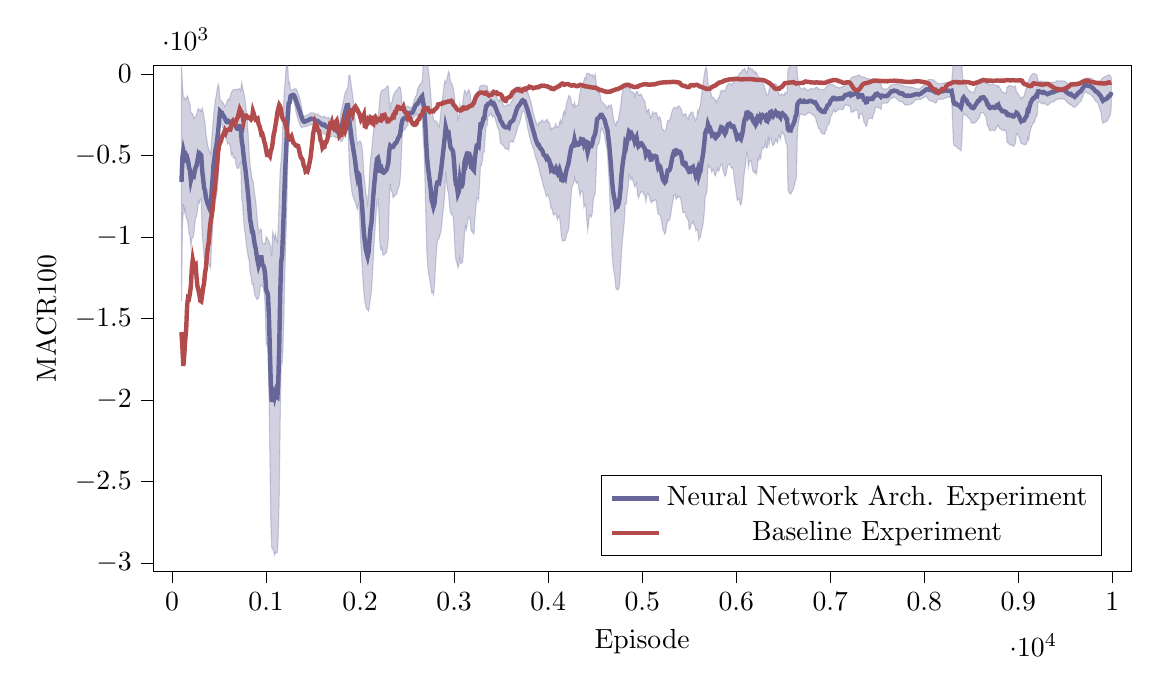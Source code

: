 % This file was created by tikzplotlib v0.9.1.
\begin{tikzpicture}

\definecolor{color0}{rgb}{1,0.498,0.055}
\definecolor{color1}{rgb}{0.122,0.467,0.706}

\begin{axis}[
compat=newest,
tick align=outside,
tick pos=left,
x grid style={white!69.02!black},
xmin=-200.00, xmax=10200.00,
xtick style={color=black},
y grid style={white!69.02!black},
ymin=-3050.00, ymax=50.00,
ytick style={color=black},
scaled y ticks=true,
scaled y ticks=base 10:-3,
width=14cm,
height=8cm,
xlabel=Episode,
ylabel=MACR100,
%y label style={at={(-0.2,0.5)}}
legend pos=south east
]

\path [draw=blue!20!gray, fill=blue!20!gray, opacity=0.3]
(axis cs:100,-1390.731)
--(axis cs:100,68.309)
--(axis cs:110,-66.211)
--(axis cs:120,-147.104)
--(axis cs:130,-143.777)
--(axis cs:140,-158.887)
--(axis cs:150,-152.174)
--(axis cs:160,-133.845)
--(axis cs:170,-144.637)
--(axis cs:180,-167.688)
--(axis cs:190,-184.298)
--(axis cs:200,-241.357)
--(axis cs:210,-239.829)
--(axis cs:220,-245.219)
--(axis cs:230,-270.729)
--(axis cs:240,-263.977)
--(axis cs:250,-260.184)
--(axis cs:260,-250.675)
--(axis cs:270,-223.932)
--(axis cs:280,-210.878)
--(axis cs:290,-223.793)
--(axis cs:300,-219.212)
--(axis cs:310,-230.302)
--(axis cs:320,-207.49)
--(axis cs:330,-231.046)
--(axis cs:340,-269.106)
--(axis cs:350,-298.004)
--(axis cs:360,-362.271)
--(axis cs:370,-402.94)
--(axis cs:380,-438.47)
--(axis cs:390,-461.647)
--(axis cs:400,-479.994)
--(axis cs:410,-489.401)
--(axis cs:420,-407.831)
--(axis cs:430,-334.49)
--(axis cs:440,-266.372)
--(axis cs:450,-212.15)
--(axis cs:460,-162.017)
--(axis cs:470,-130.74)
--(axis cs:480,-89.985)
--(axis cs:490,-63.221)
--(axis cs:500,-84.303)
--(axis cs:510,-154.608)
--(axis cs:520,-164.488)
--(axis cs:530,-169.366)
--(axis cs:540,-174.631)
--(axis cs:550,-184.435)
--(axis cs:560,-198.896)
--(axis cs:570,-192.92)
--(axis cs:580,-178.108)
--(axis cs:590,-159.61)
--(axis cs:600,-153.087)
--(axis cs:610,-158.578)
--(axis cs:620,-133.724)
--(axis cs:630,-113.415)
--(axis cs:640,-103.25)
--(axis cs:650,-96.375)
--(axis cs:660,-94.857)
--(axis cs:670,-98.389)
--(axis cs:680,-92.709)
--(axis cs:690,-92.354)
--(axis cs:700,-94.564)
--(axis cs:710,-92.153)
--(axis cs:720,-89.278)
--(axis cs:730,-102.365)
--(axis cs:740,-53.548)
--(axis cs:750,-84.135)
--(axis cs:760,-103.633)
--(axis cs:770,-136.73)
--(axis cs:780,-177.969)
--(axis cs:790,-230.832)
--(axis cs:800,-295.797)
--(axis cs:810,-376.471)
--(axis cs:820,-483.976)
--(axis cs:830,-562.358)
--(axis cs:840,-597.052)
--(axis cs:850,-644.367)
--(axis cs:860,-652.112)
--(axis cs:870,-699.949)
--(axis cs:880,-743.299)
--(axis cs:890,-777.641)
--(axis cs:900,-846.891)
--(axis cs:910,-912.369)
--(axis cs:920,-973.847)
--(axis cs:930,-968.449)
--(axis cs:940,-949.574)
--(axis cs:950,-955.207)
--(axis cs:960,-1036.511)
--(axis cs:970,-1040.528)
--(axis cs:980,-1038.678)
--(axis cs:990,-1043.183)
--(axis cs:1000,-997.405)
--(axis cs:1010,-1003.074)
--(axis cs:1020,-1016.413)
--(axis cs:1030,-1024.102)
--(axis cs:1040,-1043.51)
--(axis cs:1050,-1061.199)
--(axis cs:1060,-1116.669)
--(axis cs:1070,-970.424)
--(axis cs:1080,-985.899)
--(axis cs:1090,-1013.176)
--(axis cs:1100,-979.375)
--(axis cs:1110,-1016.005)
--(axis cs:1120,-1030.49)
--(axis cs:1130,-933.558)
--(axis cs:1140,-743.802)
--(axis cs:1150,-585.277)
--(axis cs:1160,-531.36)
--(axis cs:1170,-438.012)
--(axis cs:1180,-268.491)
--(axis cs:1190,-134.347)
--(axis cs:1200,-57.77)
--(axis cs:1210,21.616)
--(axis cs:1220,66.347)
--(axis cs:1230,49.005)
--(axis cs:1240,-55.668)
--(axis cs:1250,-50.226)
--(axis cs:1260,-97.142)
--(axis cs:1270,-98.682)
--(axis cs:1280,-97.124)
--(axis cs:1290,-95.579)
--(axis cs:1300,-91.064)
--(axis cs:1310,-89.716)
--(axis cs:1320,-92.075)
--(axis cs:1330,-104.625)
--(axis cs:1340,-118.153)
--(axis cs:1350,-133.469)
--(axis cs:1360,-153.68)
--(axis cs:1370,-180.791)
--(axis cs:1380,-209.191)
--(axis cs:1390,-243.598)
--(axis cs:1400,-258.888)
--(axis cs:1410,-261.894)
--(axis cs:1420,-255.998)
--(axis cs:1430,-253.998)
--(axis cs:1440,-251.08)
--(axis cs:1450,-248.395)
--(axis cs:1460,-245.957)
--(axis cs:1470,-237.716)
--(axis cs:1480,-237.651)
--(axis cs:1490,-237.514)
--(axis cs:1500,-237.886)
--(axis cs:1510,-239.04)
--(axis cs:1520,-242.457)
--(axis cs:1530,-246.457)
--(axis cs:1540,-250.092)
--(axis cs:1550,-245.364)
--(axis cs:1560,-250.634)
--(axis cs:1570,-256.254)
--(axis cs:1580,-258.721)
--(axis cs:1590,-260.57)
--(axis cs:1600,-263.509)
--(axis cs:1610,-262.74)
--(axis cs:1620,-257.68)
--(axis cs:1630,-263.193)
--(axis cs:1640,-267.575)
--(axis cs:1650,-269.713)
--(axis cs:1660,-263.99)
--(axis cs:1670,-272.058)
--(axis cs:1680,-274.129)
--(axis cs:1690,-274.252)
--(axis cs:1700,-274.607)
--(axis cs:1710,-279.066)
--(axis cs:1720,-287.427)
--(axis cs:1730,-287.666)
--(axis cs:1740,-288.401)
--(axis cs:1750,-305.508)
--(axis cs:1760,-318.756)
--(axis cs:1770,-319.433)
--(axis cs:1780,-300.13)
--(axis cs:1790,-268.206)
--(axis cs:1800,-222.689)
--(axis cs:1810,-200.625)
--(axis cs:1820,-174.727)
--(axis cs:1830,-141.356)
--(axis cs:1840,-117.799)
--(axis cs:1850,-101.981)
--(axis cs:1860,-93.627)
--(axis cs:1870,-81.074)
--(axis cs:1880,-9.35)
--(axis cs:1890,-5.983)
--(axis cs:1900,-46.007)
--(axis cs:1910,-84.977)
--(axis cs:1920,-125.629)
--(axis cs:1930,-180.704)
--(axis cs:1940,-233.958)
--(axis cs:1950,-305.285)
--(axis cs:1960,-384.583)
--(axis cs:1970,-430.211)
--(axis cs:1980,-419.638)
--(axis cs:1990,-414.378)
--(axis cs:2000,-410.991)
--(axis cs:2010,-418.613)
--(axis cs:2020,-445.583)
--(axis cs:2030,-514.76)
--(axis cs:2040,-612.019)
--(axis cs:2050,-662.788)
--(axis cs:2060,-722.644)
--(axis cs:2070,-753.596)
--(axis cs:2080,-793.968)
--(axis cs:2090,-728.606)
--(axis cs:2100,-610.091)
--(axis cs:2110,-520.345)
--(axis cs:2120,-491.46)
--(axis cs:2130,-419.055)
--(axis cs:2140,-358.294)
--(axis cs:2150,-324.453)
--(axis cs:2160,-297.429)
--(axis cs:2170,-279.717)
--(axis cs:2180,-265.717)
--(axis cs:2190,-261.005)
--(axis cs:2200,-217.321)
--(axis cs:2210,-145.842)
--(axis cs:2220,-111.007)
--(axis cs:2230,-102.66)
--(axis cs:2240,-95.531)
--(axis cs:2250,-99.211)
--(axis cs:2260,-94.021)
--(axis cs:2270,-88.706)
--(axis cs:2280,-79.937)
--(axis cs:2290,-71.585)
--(axis cs:2300,-80.145)
--(axis cs:2310,-154.065)
--(axis cs:2320,-210.011)
--(axis cs:2330,-179.014)
--(axis cs:2340,-170.317)
--(axis cs:2350,-135.701)
--(axis cs:2360,-124.64)
--(axis cs:2370,-109.093)
--(axis cs:2380,-105.475)
--(axis cs:2390,-95.706)
--(axis cs:2400,-91.78)
--(axis cs:2410,-78.785)
--(axis cs:2420,-79.366)
--(axis cs:2430,-87.623)
--(axis cs:2440,-135.798)
--(axis cs:2450,-209.549)
--(axis cs:2460,-202.967)
--(axis cs:2470,-204.236)
--(axis cs:2480,-201.694)
--(axis cs:2490,-199.881)
--(axis cs:2500,-197.687)
--(axis cs:2510,-196.879)
--(axis cs:2520,-202.717)
--(axis cs:2530,-202.251)
--(axis cs:2540,-207.645)
--(axis cs:2550,-204.911)
--(axis cs:2560,-194.778)
--(axis cs:2570,-169.93)
--(axis cs:2580,-150.161)
--(axis cs:2590,-136.532)
--(axis cs:2600,-131.471)
--(axis cs:2610,-93.064)
--(axis cs:2620,-81.342)
--(axis cs:2630,-70.186)
--(axis cs:2640,-61.448)
--(axis cs:2650,-52.774)
--(axis cs:2660,-48.132)
--(axis cs:2670,47.286)
--(axis cs:2680,55.25)
--(axis cs:2690,99.063)
--(axis cs:2700,122.614)
--(axis cs:2710,99.629)
--(axis cs:2720,53.468)
--(axis cs:2730,6.136)
--(axis cs:2740,-52.039)
--(axis cs:2750,-116.813)
--(axis cs:2760,-203.63)
--(axis cs:2770,-245.162)
--(axis cs:2780,-275.194)
--(axis cs:2790,-285.301)
--(axis cs:2800,-286.475)
--(axis cs:2810,-288.7)
--(axis cs:2820,-298.267)
--(axis cs:2830,-315.552)
--(axis cs:2840,-323.184)
--(axis cs:2850,-282.311)
--(axis cs:2860,-223.996)
--(axis cs:2870,-172.523)
--(axis cs:2880,-131.448)
--(axis cs:2890,-82.824)
--(axis cs:2900,-41.936)
--(axis cs:2910,-52.814)
--(axis cs:2920,-36.92)
--(axis cs:2930,-14.221)
--(axis cs:2940,15.691)
--(axis cs:2950,0.935)
--(axis cs:2960,-45.404)
--(axis cs:2970,-54.85)
--(axis cs:2980,-63.574)
--(axis cs:2990,-85.232)
--(axis cs:3000,-122.871)
--(axis cs:3010,-182.84)
--(axis cs:3020,-207.567)
--(axis cs:3030,-221.285)
--(axis cs:3040,-281.583)
--(axis cs:3050,-264.298)
--(axis cs:3060,-185.414)
--(axis cs:3070,-224.48)
--(axis cs:3080,-219.773)
--(axis cs:3090,-193.918)
--(axis cs:3100,-137.505)
--(axis cs:3110,-99.818)
--(axis cs:3120,-105.519)
--(axis cs:3130,-126.972)
--(axis cs:3140,-117.16)
--(axis cs:3150,-95.657)
--(axis cs:3160,-99.355)
--(axis cs:3170,-119.697)
--(axis cs:3180,-177.372)
--(axis cs:3190,-180.358)
--(axis cs:3200,-193.046)
--(axis cs:3210,-199.975)
--(axis cs:3220,-138.611)
--(axis cs:3230,-122.742)
--(axis cs:3240,-115.942)
--(axis cs:3250,-108.066)
--(axis cs:3260,-105.898)
--(axis cs:3270,-78.442)
--(axis cs:3280,-71.971)
--(axis cs:3290,-75.133)
--(axis cs:3300,-68.19)
--(axis cs:3310,-67.868)
--(axis cs:3320,-66.979)
--(axis cs:3330,-73.579)
--(axis cs:3340,-74.109)
--(axis cs:3350,-71.127)
--(axis cs:3360,-105.454)
--(axis cs:3370,-107.793)
--(axis cs:3380,-105.6)
--(axis cs:3390,-103.122)
--(axis cs:3400,-104.099)
--(axis cs:3410,-105.429)
--(axis cs:3420,-104.585)
--(axis cs:3430,-112.924)
--(axis cs:3440,-128.223)
--(axis cs:3450,-139.913)
--(axis cs:3460,-152.098)
--(axis cs:3470,-159.485)
--(axis cs:3480,-168.218)
--(axis cs:3490,-144.764)
--(axis cs:3500,-158.102)
--(axis cs:3510,-166.209)
--(axis cs:3520,-187.306)
--(axis cs:3530,-195.144)
--(axis cs:3540,-196.237)
--(axis cs:3550,-194.351)
--(axis cs:3560,-192.154)
--(axis cs:3570,-186.044)
--(axis cs:3580,-186.608)
--(axis cs:3590,-193.577)
--(axis cs:3600,-176.196)
--(axis cs:3610,-167.958)
--(axis cs:3620,-157.946)
--(axis cs:3630,-145.695)
--(axis cs:3640,-125.993)
--(axis cs:3650,-112.144)
--(axis cs:3660,-90.822)
--(axis cs:3670,-79.921)
--(axis cs:3680,-79.493)
--(axis cs:3690,-79.229)
--(axis cs:3700,-78.25)
--(axis cs:3710,-77.651)
--(axis cs:3720,-85.697)
--(axis cs:3730,-94.477)
--(axis cs:3740,-99.22)
--(axis cs:3750,-102.62)
--(axis cs:3760,-103.126)
--(axis cs:3770,-112.077)
--(axis cs:3780,-107.136)
--(axis cs:3790,-123.045)
--(axis cs:3800,-139.983)
--(axis cs:3810,-159.16)
--(axis cs:3820,-180.834)
--(axis cs:3830,-206.193)
--(axis cs:3840,-234.156)
--(axis cs:3850,-258.541)
--(axis cs:3860,-276.118)
--(axis cs:3870,-292.878)
--(axis cs:3880,-308.558)
--(axis cs:3890,-316.257)
--(axis cs:3900,-294.609)
--(axis cs:3910,-301.121)
--(axis cs:3920,-293.611)
--(axis cs:3930,-284.232)
--(axis cs:3940,-280.854)
--(axis cs:3950,-293.894)
--(axis cs:3960,-293.768)
--(axis cs:3970,-287.251)
--(axis cs:3980,-283.394)
--(axis cs:3990,-276.758)
--(axis cs:4000,-296.588)
--(axis cs:4010,-294.987)
--(axis cs:4020,-313.292)
--(axis cs:4030,-341.669)
--(axis cs:4040,-331.543)
--(axis cs:4050,-331.11)
--(axis cs:4060,-328.458)
--(axis cs:4070,-324.285)
--(axis cs:4080,-305.565)
--(axis cs:4090,-325.033)
--(axis cs:4100,-326.916)
--(axis cs:4110,-321.509)
--(axis cs:4120,-298.032)
--(axis cs:4130,-280.892)
--(axis cs:4140,-302.391)
--(axis cs:4150,-278.497)
--(axis cs:4160,-243.438)
--(axis cs:4170,-225.454)
--(axis cs:4180,-248.082)
--(axis cs:4190,-199.279)
--(axis cs:4200,-172.533)
--(axis cs:4210,-153.145)
--(axis cs:4220,-131.248)
--(axis cs:4230,-135.721)
--(axis cs:4240,-146.815)
--(axis cs:4250,-185.543)
--(axis cs:4260,-187.169)
--(axis cs:4270,-199.442)
--(axis cs:4280,-171.787)
--(axis cs:4290,-202.062)
--(axis cs:4300,-195.33)
--(axis cs:4310,-191.446)
--(axis cs:4320,-188.753)
--(axis cs:4330,-149.614)
--(axis cs:4340,-107.713)
--(axis cs:4350,-79.752)
--(axis cs:4360,-85.747)
--(axis cs:4370,-66.52)
--(axis cs:4380,-38.54)
--(axis cs:4390,-20.771)
--(axis cs:4400,-28.546)
--(axis cs:4410,4.844)
--(axis cs:4420,1.887)
--(axis cs:4430,5.05)
--(axis cs:4440,-1.472)
--(axis cs:4450,-8.244)
--(axis cs:4460,-4.813)
--(axis cs:4470,-4.086)
--(axis cs:4480,-22.048)
--(axis cs:4490,-13.384)
--(axis cs:4500,-1.177)
--(axis cs:4510,-51.781)
--(axis cs:4520,-110.419)
--(axis cs:4530,-111.655)
--(axis cs:4540,-108.329)
--(axis cs:4550,-115.983)
--(axis cs:4560,-158.977)
--(axis cs:4570,-169.439)
--(axis cs:4580,-174.773)
--(axis cs:4590,-181.034)
--(axis cs:4600,-187.923)
--(axis cs:4610,-191.145)
--(axis cs:4620,-205.942)
--(axis cs:4630,-210.07)
--(axis cs:4640,-191.823)
--(axis cs:4650,-200.553)
--(axis cs:4660,-192.167)
--(axis cs:4670,-189.128)
--(axis cs:4680,-211.137)
--(axis cs:4690,-255.993)
--(axis cs:4700,-289.164)
--(axis cs:4710,-303.006)
--(axis cs:4720,-316.709)
--(axis cs:4730,-290.476)
--(axis cs:4740,-294.64)
--(axis cs:4750,-270.522)
--(axis cs:4760,-231.041)
--(axis cs:4770,-201.673)
--(axis cs:4780,-144.198)
--(axis cs:4790,-109.921)
--(axis cs:4800,-77.48)
--(axis cs:4810,-63.799)
--(axis cs:4820,-61.114)
--(axis cs:4830,-83.808)
--(axis cs:4840,-77.636)
--(axis cs:4850,-69.747)
--(axis cs:4860,-85.381)
--(axis cs:4870,-84.984)
--(axis cs:4880,-109.56)
--(axis cs:4890,-106.911)
--(axis cs:4900,-112.151)
--(axis cs:4910,-113.89)
--(axis cs:4920,-136.528)
--(axis cs:4930,-119.941)
--(axis cs:4940,-107.211)
--(axis cs:4950,-106.307)
--(axis cs:4960,-126.97)
--(axis cs:4970,-130.039)
--(axis cs:4980,-122.033)
--(axis cs:4990,-127.034)
--(axis cs:5000,-137.439)
--(axis cs:5010,-154.161)
--(axis cs:5020,-158.856)
--(axis cs:5030,-173.079)
--(axis cs:5040,-209.894)
--(axis cs:5050,-233.633)
--(axis cs:5060,-221.163)
--(axis cs:5070,-215.099)
--(axis cs:5080,-244.564)
--(axis cs:5090,-268.556)
--(axis cs:5100,-258.618)
--(axis cs:5110,-231.044)
--(axis cs:5120,-237.778)
--(axis cs:5130,-242.031)
--(axis cs:5140,-237.124)
--(axis cs:5150,-234.964)
--(axis cs:5160,-251.968)
--(axis cs:5170,-280.472)
--(axis cs:5180,-263.537)
--(axis cs:5190,-264.924)
--(axis cs:5200,-289.361)
--(axis cs:5210,-328.346)
--(axis cs:5220,-339.189)
--(axis cs:5230,-346.709)
--(axis cs:5240,-348.63)
--(axis cs:5250,-346.884)
--(axis cs:5260,-317.481)
--(axis cs:5270,-287.719)
--(axis cs:5280,-282.808)
--(axis cs:5290,-282.691)
--(axis cs:5300,-271.406)
--(axis cs:5310,-244.673)
--(axis cs:5320,-223.536)
--(axis cs:5330,-212.527)
--(axis cs:5340,-206.849)
--(axis cs:5350,-203.228)
--(axis cs:5360,-210.225)
--(axis cs:5370,-209.656)
--(axis cs:5380,-197.504)
--(axis cs:5390,-195.441)
--(axis cs:5400,-201.703)
--(axis cs:5410,-209.161)
--(axis cs:5420,-226.319)
--(axis cs:5430,-249.213)
--(axis cs:5440,-255.337)
--(axis cs:5450,-242.841)
--(axis cs:5460,-242.554)
--(axis cs:5470,-254.592)
--(axis cs:5480,-271.557)
--(axis cs:5490,-277.538)
--(axis cs:5500,-249.557)
--(axis cs:5510,-249.476)
--(axis cs:5520,-232.527)
--(axis cs:5530,-238.754)
--(axis cs:5540,-236.062)
--(axis cs:5550,-260.389)
--(axis cs:5560,-271.192)
--(axis cs:5570,-286.109)
--(axis cs:5580,-271.555)
--(axis cs:5590,-221.337)
--(axis cs:5600,-234.043)
--(axis cs:5610,-205.032)
--(axis cs:5620,-186.45)
--(axis cs:5630,-131.683)
--(axis cs:5640,-87.96)
--(axis cs:5650,-44.516)
--(axis cs:5660,-3.286)
--(axis cs:5670,27.894)
--(axis cs:5680,41.938)
--(axis cs:5690,17.824)
--(axis cs:5700,-55.477)
--(axis cs:5710,-74.324)
--(axis cs:5720,-87.46)
--(axis cs:5730,-114.47)
--(axis cs:5740,-139.383)
--(axis cs:5750,-140.872)
--(axis cs:5760,-143.704)
--(axis cs:5770,-154.813)
--(axis cs:5780,-160.505)
--(axis cs:5790,-174.472)
--(axis cs:5800,-160.929)
--(axis cs:5810,-146.514)
--(axis cs:5820,-140.56)
--(axis cs:5830,-116.447)
--(axis cs:5840,-99.586)
--(axis cs:5850,-103.212)
--(axis cs:5860,-100.244)
--(axis cs:5870,-100.651)
--(axis cs:5880,-105.428)
--(axis cs:5890,-90.833)
--(axis cs:5900,-70.34)
--(axis cs:5910,-64.415)
--(axis cs:5920,-57.566)
--(axis cs:5930,-56.595)
--(axis cs:5940,-58.99)
--(axis cs:5950,-65.85)
--(axis cs:5960,-65.241)
--(axis cs:5970,-49.33)
--(axis cs:5980,-16.681)
--(axis cs:5990,-18.072)
--(axis cs:6000,-18.923)
--(axis cs:6010,-16.569)
--(axis cs:6020,-13.435)
--(axis cs:6030,-2.369)
--(axis cs:6040,7.946)
--(axis cs:6050,5.878)
--(axis cs:6060,19.191)
--(axis cs:6070,27.95)
--(axis cs:6080,25.802)
--(axis cs:6090,33.928)
--(axis cs:6100,18.444)
--(axis cs:6110,7.669)
--(axis cs:6120,19.753)
--(axis cs:6130,49.953)
--(axis cs:6140,30.493)
--(axis cs:6150,35.596)
--(axis cs:6160,32.381)
--(axis cs:6170,31.89)
--(axis cs:6180,19.988)
--(axis cs:6190,10.723)
--(axis cs:6200,17.361)
--(axis cs:6210,1.467)
--(axis cs:6220,8.296)
--(axis cs:6230,-15.056)
--(axis cs:6240,-20.683)
--(axis cs:6250,-22.172)
--(axis cs:6260,-34.543)
--(axis cs:6270,-49.715)
--(axis cs:6280,-52.959)
--(axis cs:6290,-62.017)
--(axis cs:6300,-79.859)
--(axis cs:6310,-96.968)
--(axis cs:6320,-119.751)
--(axis cs:6330,-128.508)
--(axis cs:6340,-126.228)
--(axis cs:6350,-94.225)
--(axis cs:6360,-75.337)
--(axis cs:6370,-72.847)
--(axis cs:6380,-80.242)
--(axis cs:6390,-81.169)
--(axis cs:6400,-70.445)
--(axis cs:6410,-58.33)
--(axis cs:6420,-61.461)
--(axis cs:6430,-65.416)
--(axis cs:6440,-79.242)
--(axis cs:6450,-114.308)
--(axis cs:6460,-133.534)
--(axis cs:6470,-130.42)
--(axis cs:6480,-121.454)
--(axis cs:6490,-126.137)
--(axis cs:6500,-127.461)
--(axis cs:6510,-130.845)
--(axis cs:6520,-112.34)
--(axis cs:6530,-119.977)
--(axis cs:6540,-117.725)
--(axis cs:6550,26.662)
--(axis cs:6560,38.745)
--(axis cs:6570,44.277)
--(axis cs:6580,47.288)
--(axis cs:6590,71.076)
--(axis cs:6600,82.375)
--(axis cs:6610,96.294)
--(axis cs:6620,104.749)
--(axis cs:6630,130.747)
--(axis cs:6640,137.166)
--(axis cs:6650,-3.448)
--(axis cs:6660,-44.322)
--(axis cs:6670,-60.191)
--(axis cs:6680,-83.888)
--(axis cs:6690,-90.087)
--(axis cs:6700,-91.412)
--(axis cs:6710,-90.677)
--(axis cs:6720,-83.648)
--(axis cs:6730,-86.707)
--(axis cs:6740,-88.729)
--(axis cs:6750,-98.033)
--(axis cs:6760,-99.731)
--(axis cs:6770,-96.685)
--(axis cs:6780,-94.38)
--(axis cs:6790,-88.149)
--(axis cs:6800,-90.788)
--(axis cs:6810,-88.757)
--(axis cs:6820,-92.259)
--(axis cs:6830,-89.848)
--(axis cs:6840,-85.695)
--(axis cs:6850,-80.322)
--(axis cs:6860,-80.429)
--(axis cs:6870,-86.892)
--(axis cs:6880,-93.761)
--(axis cs:6890,-94.915)
--(axis cs:6900,-93.753)
--(axis cs:6910,-95.856)
--(axis cs:6920,-94.932)
--(axis cs:6930,-97.966)
--(axis cs:6940,-93.368)
--(axis cs:6950,-84.117)
--(axis cs:6960,-77.284)
--(axis cs:6970,-70.742)
--(axis cs:6980,-66.223)
--(axis cs:6990,-64.86)
--(axis cs:7000,-63.621)
--(axis cs:7010,-65.852)
--(axis cs:7020,-65.38)
--(axis cs:7030,-64.041)
--(axis cs:7040,-71.3)
--(axis cs:7050,-71.52)
--(axis cs:7060,-79.401)
--(axis cs:7070,-80.102)
--(axis cs:7080,-80.452)
--(axis cs:7090,-82.662)
--(axis cs:7100,-86.793)
--(axis cs:7110,-82.824)
--(axis cs:7120,-78.502)
--(axis cs:7130,-80.753)
--(axis cs:7140,-73.416)
--(axis cs:7150,-72.624)
--(axis cs:7160,-69.44)
--(axis cs:7170,-64.115)
--(axis cs:7180,-64.819)
--(axis cs:7190,-58.126)
--(axis cs:7200,-43.929)
--(axis cs:7210,-41.603)
--(axis cs:7220,-24.864)
--(axis cs:7230,-19.775)
--(axis cs:7240,-18.469)
--(axis cs:7250,-16.427)
--(axis cs:7260,-14.753)
--(axis cs:7270,-13.417)
--(axis cs:7280,-10.535)
--(axis cs:7290,-10.865)
--(axis cs:7300,-6.481)
--(axis cs:7310,-4.613)
--(axis cs:7320,-14.352)
--(axis cs:7330,-15.595)
--(axis cs:7340,-17.906)
--(axis cs:7350,-17.764)
--(axis cs:7360,-18.308)
--(axis cs:7370,-20.165)
--(axis cs:7380,-26.549)
--(axis cs:7390,-26.663)
--(axis cs:7400,-28.645)
--(axis cs:7410,-30.173)
--(axis cs:7420,-30.49)
--(axis cs:7430,-33.408)
--(axis cs:7440,-31.546)
--(axis cs:7450,-30.075)
--(axis cs:7460,-36.11)
--(axis cs:7470,-37.138)
--(axis cs:7480,-42.802)
--(axis cs:7490,-42.275)
--(axis cs:7500,-41.906)
--(axis cs:7510,-46.938)
--(axis cs:7520,-52.668)
--(axis cs:7530,-54.104)
--(axis cs:7540,-61.821)
--(axis cs:7550,-87.212)
--(axis cs:7560,-89.087)
--(axis cs:7570,-90.721)
--(axis cs:7580,-92.209)
--(axis cs:7590,-90.387)
--(axis cs:7600,-90.918)
--(axis cs:7610,-90.361)
--(axis cs:7620,-82.424)
--(axis cs:7630,-78.239)
--(axis cs:7640,-70.494)
--(axis cs:7650,-67.287)
--(axis cs:7660,-64.996)
--(axis cs:7670,-65.241)
--(axis cs:7680,-61.956)
--(axis cs:7690,-61.151)
--(axis cs:7700,-61.476)
--(axis cs:7710,-58.439)
--(axis cs:7720,-59.791)
--(axis cs:7730,-62.999)
--(axis cs:7740,-66.503)
--(axis cs:7750,-69.111)
--(axis cs:7760,-68.562)
--(axis cs:7770,-67.101)
--(axis cs:7780,-73.037)
--(axis cs:7790,-75.031)
--(axis cs:7800,-74.78)
--(axis cs:7810,-75.855)
--(axis cs:7820,-77.539)
--(axis cs:7830,-76.89)
--(axis cs:7840,-80.202)
--(axis cs:7850,-79.825)
--(axis cs:7860,-80.568)
--(axis cs:7870,-80.945)
--(axis cs:7880,-81.068)
--(axis cs:7890,-85.555)
--(axis cs:7900,-86.107)
--(axis cs:7910,-89.553)
--(axis cs:7920,-89.225)
--(axis cs:7930,-92.197)
--(axis cs:7940,-93.792)
--(axis cs:7950,-90.047)
--(axis cs:7960,-85.841)
--(axis cs:7970,-81.596)
--(axis cs:7980,-75.068)
--(axis cs:7990,-69.814)
--(axis cs:8000,-66.771)
--(axis cs:8010,-60.437)
--(axis cs:8020,-54.549)
--(axis cs:8030,-45.065)
--(axis cs:8040,-34.685)
--(axis cs:8050,-32.562)
--(axis cs:8060,-33.01)
--(axis cs:8070,-33.217)
--(axis cs:8080,-33.751)
--(axis cs:8090,-34.139)
--(axis cs:8100,-36.309)
--(axis cs:8110,-42.436)
--(axis cs:8120,-47.302)
--(axis cs:8130,-51.061)
--(axis cs:8140,-55.271)
--(axis cs:8150,-59.205)
--(axis cs:8160,-58.006)
--(axis cs:8170,-58.87)
--(axis cs:8180,-58.137)
--(axis cs:8190,-59.078)
--(axis cs:8200,-56.199)
--(axis cs:8210,-53.57)
--(axis cs:8220,-53.447)
--(axis cs:8230,-55.799)
--(axis cs:8240,-59.054)
--(axis cs:8250,-60.173)
--(axis cs:8260,-63.298)
--(axis cs:8270,-65.919)
--(axis cs:8280,-72.777)
--(axis cs:8290,-68.062)
--(axis cs:8300,14.801)
--(axis cs:8310,88.821)
--(axis cs:8320,77.457)
--(axis cs:8330,81.35)
--(axis cs:8340,79.248)
--(axis cs:8350,74.938)
--(axis cs:8360,75.082)
--(axis cs:8370,71.699)
--(axis cs:8380,67.462)
--(axis cs:8390,60.082)
--(axis cs:8400,51.13)
--(axis cs:8410,-42.37)
--(axis cs:8420,-43.088)
--(axis cs:8430,-52.187)
--(axis cs:8440,-61.791)
--(axis cs:8450,-73.098)
--(axis cs:8460,-86.788)
--(axis cs:8470,-97.566)
--(axis cs:8480,-99.538)
--(axis cs:8490,-108.432)
--(axis cs:8500,-106.786)
--(axis cs:8510,-112.689)
--(axis cs:8520,-115.065)
--(axis cs:8530,-110.537)
--(axis cs:8540,-90.39)
--(axis cs:8550,-77.391)
--(axis cs:8560,-68.039)
--(axis cs:8570,-57.892)
--(axis cs:8580,-57.26)
--(axis cs:8590,-55.252)
--(axis cs:8600,-55.651)
--(axis cs:8610,-54.685)
--(axis cs:8620,-49.48)
--(axis cs:8630,-45.554)
--(axis cs:8640,-52.322)
--(axis cs:8650,-54.816)
--(axis cs:8660,-57.093)
--(axis cs:8670,-54.801)
--(axis cs:8680,-53.904)
--(axis cs:8690,-63.105)
--(axis cs:8700,-68.737)
--(axis cs:8710,-64.909)
--(axis cs:8720,-60.503)
--(axis cs:8730,-60.687)
--(axis cs:8740,-66.403)
--(axis cs:8750,-67.336)
--(axis cs:8760,-66.325)
--(axis cs:8770,-69.4)
--(axis cs:8780,-77.763)
--(axis cs:8790,-71.307)
--(axis cs:8800,-82.952)
--(axis cs:8810,-89.158)
--(axis cs:8820,-101.576)
--(axis cs:8830,-109.5)
--(axis cs:8840,-110.651)
--(axis cs:8850,-115.698)
--(axis cs:8860,-113.982)
--(axis cs:8870,-119.617)
--(axis cs:8880,-80.228)
--(axis cs:8890,-81.364)
--(axis cs:8900,-69.448)
--(axis cs:8910,-71.664)
--(axis cs:8920,-72.9)
--(axis cs:8930,-70.594)
--(axis cs:8940,-77.578)
--(axis cs:8950,-77.201)
--(axis cs:8960,-74.901)
--(axis cs:8970,-73.657)
--(axis cs:8980,-109.232)
--(axis cs:8990,-112.177)
--(axis cs:9000,-125.155)
--(axis cs:9010,-132.444)
--(axis cs:9020,-143.767)
--(axis cs:9030,-152.313)
--(axis cs:9040,-140.592)
--(axis cs:9050,-143.936)
--(axis cs:9060,-135.128)
--(axis cs:9070,-115.51)
--(axis cs:9080,-95.221)
--(axis cs:9090,-83.64)
--(axis cs:9100,-53.377)
--(axis cs:9110,-42.177)
--(axis cs:9120,-24.569)
--(axis cs:9130,-12.156)
--(axis cs:9140,-7.821)
--(axis cs:9150,1.526)
--(axis cs:9160,2.715)
--(axis cs:9170,3.957)
--(axis cs:9180,-0.501)
--(axis cs:9190,-3.117)
--(axis cs:9200,-8.354)
--(axis cs:9210,-40.713)
--(axis cs:9220,-44.692)
--(axis cs:9230,-46.865)
--(axis cs:9240,-43.715)
--(axis cs:9250,-43.558)
--(axis cs:9260,-45.729)
--(axis cs:9270,-46.732)
--(axis cs:9280,-48.394)
--(axis cs:9290,-47.712)
--(axis cs:9300,-50.133)
--(axis cs:9310,-54.831)
--(axis cs:9320,-53.176)
--(axis cs:9330,-52.157)
--(axis cs:9340,-55.344)
--(axis cs:9350,-51.266)
--(axis cs:9360,-50.514)
--(axis cs:9370,-51.805)
--(axis cs:9380,-48.846)
--(axis cs:9390,-49.956)
--(axis cs:9400,-45.489)
--(axis cs:9410,-39.533)
--(axis cs:9420,-43.301)
--(axis cs:9430,-42.247)
--(axis cs:9440,-41.142)
--(axis cs:9450,-43.835)
--(axis cs:9460,-42.433)
--(axis cs:9470,-40.723)
--(axis cs:9480,-43.494)
--(axis cs:9490,-42.615)
--(axis cs:9500,-44.12)
--(axis cs:9510,-52.846)
--(axis cs:9520,-53.977)
--(axis cs:9530,-58.665)
--(axis cs:9540,-60.748)
--(axis cs:9550,-59.904)
--(axis cs:9560,-57.788)
--(axis cs:9570,-64.144)
--(axis cs:9580,-67.309)
--(axis cs:9590,-68.508)
--(axis cs:9600,-74.427)
--(axis cs:9610,-69.236)
--(axis cs:9620,-63.922)
--(axis cs:9630,-54.035)
--(axis cs:9640,-49.642)
--(axis cs:9650,-48.02)
--(axis cs:9660,-44.527)
--(axis cs:9670,-40.894)
--(axis cs:9680,-35.903)
--(axis cs:9690,-32.708)
--(axis cs:9700,-31.715)
--(axis cs:9710,-27.979)
--(axis cs:9720,-26.386)
--(axis cs:9730,-26.179)
--(axis cs:9740,-24.315)
--(axis cs:9750,-24.013)
--(axis cs:9760,-26.627)
--(axis cs:9770,-25.328)
--(axis cs:9780,-27.195)
--(axis cs:9790,-30.779)
--(axis cs:9800,-35.616)
--(axis cs:9810,-38.201)
--(axis cs:9820,-44.116)
--(axis cs:9830,-46.82)
--(axis cs:9840,-46.909)
--(axis cs:9850,-48.896)
--(axis cs:9860,-46.201)
--(axis cs:9870,-42.061)
--(axis cs:9880,-39.004)
--(axis cs:9890,-26.585)
--(axis cs:9900,-24.516)
--(axis cs:9910,-19.643)
--(axis cs:9920,-16.842)
--(axis cs:9930,-14.659)
--(axis cs:9940,-10.656)
--(axis cs:9950,-8.346)
--(axis cs:9960,-2.858)
--(axis cs:9970,-7.559)
--(axis cs:9980,-9.518)
--(axis cs:9990,-25.064)
--(axis cs:9990,-197.168)
--(axis cs:9990,-197.168)
--(axis cs:9980,-248.571)
--(axis cs:9970,-261.911)
--(axis cs:9960,-268.849)
--(axis cs:9950,-284.881)
--(axis cs:9940,-289.19)
--(axis cs:9930,-294.172)
--(axis cs:9920,-295.268)
--(axis cs:9910,-296.833)
--(axis cs:9900,-302.041)
--(axis cs:9890,-279.684)
--(axis cs:9880,-236.07)
--(axis cs:9870,-218.734)
--(axis cs:9860,-205.907)
--(axis cs:9850,-181.58)
--(axis cs:9840,-174.847)
--(axis cs:9830,-167.041)
--(axis cs:9820,-165.289)
--(axis cs:9810,-155.666)
--(axis cs:9800,-144.092)
--(axis cs:9790,-139.455)
--(axis cs:9780,-132.483)
--(axis cs:9770,-127.729)
--(axis cs:9760,-121.661)
--(axis cs:9750,-121.698)
--(axis cs:9740,-119.221)
--(axis cs:9730,-113.059)
--(axis cs:9720,-106.499)
--(axis cs:9710,-113.505)
--(axis cs:9700,-116.33)
--(axis cs:9690,-136.259)
--(axis cs:9680,-145.485)
--(axis cs:9670,-161.721)
--(axis cs:9660,-169.965)
--(axis cs:9650,-171.143)
--(axis cs:9640,-184.363)
--(axis cs:9630,-186.046)
--(axis cs:9620,-195.019)
--(axis cs:9610,-198.373)
--(axis cs:9600,-205.316)
--(axis cs:9590,-200.709)
--(axis cs:9580,-199.987)
--(axis cs:9570,-193.529)
--(axis cs:9560,-187.313)
--(axis cs:9550,-189.419)
--(axis cs:9540,-179.471)
--(axis cs:9530,-179.867)
--(axis cs:9520,-170.975)
--(axis cs:9510,-168.306)
--(axis cs:9500,-157.928)
--(axis cs:9490,-153.098)
--(axis cs:9480,-154.039)
--(axis cs:9470,-150.381)
--(axis cs:9460,-153.111)
--(axis cs:9450,-151.657)
--(axis cs:9440,-152.942)
--(axis cs:9430,-151.792)
--(axis cs:9420,-157.278)
--(axis cs:9410,-155.26)
--(axis cs:9400,-157.03)
--(axis cs:9390,-164.199)
--(axis cs:9380,-166.416)
--(axis cs:9370,-172.258)
--(axis cs:9360,-172.362)
--(axis cs:9350,-173.435)
--(axis cs:9340,-175.956)
--(axis cs:9330,-184.715)
--(axis cs:9320,-187.937)
--(axis cs:9310,-191.823)
--(axis cs:9300,-189.181)
--(axis cs:9290,-184.233)
--(axis cs:9280,-181.545)
--(axis cs:9270,-175.249)
--(axis cs:9260,-184.124)
--(axis cs:9250,-181.641)
--(axis cs:9240,-177.72)
--(axis cs:9230,-173.426)
--(axis cs:9220,-166.362)
--(axis cs:9210,-172.613)
--(axis cs:9200,-258.795)
--(axis cs:9190,-257.897)
--(axis cs:9180,-276.928)
--(axis cs:9170,-299.046)
--(axis cs:9160,-298.007)
--(axis cs:9150,-310.458)
--(axis cs:9140,-326.291)
--(axis cs:9130,-341.024)
--(axis cs:9120,-371.673)
--(axis cs:9110,-406.814)
--(axis cs:9100,-391.109)
--(axis cs:9090,-425.687)
--(axis cs:9080,-434.025)
--(axis cs:9070,-430.051)
--(axis cs:9060,-433.947)
--(axis cs:9050,-427.971)
--(axis cs:9040,-427.91)
--(axis cs:9030,-426.167)
--(axis cs:9020,-411.052)
--(axis cs:9010,-389.175)
--(axis cs:9000,-376.101)
--(axis cs:8990,-369.95)
--(axis cs:8980,-365.179)
--(axis cs:8970,-426.184)
--(axis cs:8960,-432.756)
--(axis cs:8950,-443.129)
--(axis cs:8940,-440.498)
--(axis cs:8930,-434.485)
--(axis cs:8920,-436.65)
--(axis cs:8910,-434.633)
--(axis cs:8900,-426.534)
--(axis cs:8890,-421.959)
--(axis cs:8880,-417.575)
--(axis cs:8870,-348.667)
--(axis cs:8860,-350.519)
--(axis cs:8850,-340.063)
--(axis cs:8840,-344.255)
--(axis cs:8830,-346.45)
--(axis cs:8820,-341.533)
--(axis cs:8810,-334.203)
--(axis cs:8800,-333.765)
--(axis cs:8790,-313.394)
--(axis cs:8780,-322.94)
--(axis cs:8770,-321.06)
--(axis cs:8760,-340.039)
--(axis cs:8750,-348.202)
--(axis cs:8740,-346.068)
--(axis cs:8730,-342.149)
--(axis cs:8720,-344.226)
--(axis cs:8710,-345.796)
--(axis cs:8700,-347.142)
--(axis cs:8690,-342.389)
--(axis cs:8680,-319.245)
--(axis cs:8670,-317.296)
--(axis cs:8660,-272.409)
--(axis cs:8650,-256.851)
--(axis cs:8640,-247.492)
--(axis cs:8630,-239.094)
--(axis cs:8620,-235.543)
--(axis cs:8610,-237.397)
--(axis cs:8600,-237.217)
--(axis cs:8590,-261.609)
--(axis cs:8580,-273.318)
--(axis cs:8570,-274.404)
--(axis cs:8560,-286.427)
--(axis cs:8550,-293.183)
--(axis cs:8540,-297.317)
--(axis cs:8530,-300.709)
--(axis cs:8520,-302.414)
--(axis cs:8510,-299.808)
--(axis cs:8500,-300.648)
--(axis cs:8490,-280.401)
--(axis cs:8480,-274.094)
--(axis cs:8470,-270.639)
--(axis cs:8460,-263.538)
--(axis cs:8450,-250.81)
--(axis cs:8440,-254.4)
--(axis cs:8430,-250.844)
--(axis cs:8420,-241.831)
--(axis cs:8410,-257.936)
--(axis cs:8400,-415.725)
--(axis cs:8390,-470.752)
--(axis cs:8380,-464.54)
--(axis cs:8370,-459.493)
--(axis cs:8360,-454.32)
--(axis cs:8350,-452.385)
--(axis cs:8340,-443.723)
--(axis cs:8330,-439.412)
--(axis cs:8320,-439.829)
--(axis cs:8310,-424.695)
--(axis cs:8300,-277.366)
--(axis cs:8290,-138.543)
--(axis cs:8280,-139.091)
--(axis cs:8270,-140.666)
--(axis cs:8260,-142.586)
--(axis cs:8250,-141.995)
--(axis cs:8240,-145.356)
--(axis cs:8230,-145.164)
--(axis cs:8220,-148.107)
--(axis cs:8210,-151.836)
--(axis cs:8200,-154.055)
--(axis cs:8190,-154.214)
--(axis cs:8180,-153.601)
--(axis cs:8170,-155.527)
--(axis cs:8160,-153.283)
--(axis cs:8150,-153.909)
--(axis cs:8140,-161.041)
--(axis cs:8130,-173.897)
--(axis cs:8120,-178.241)
--(axis cs:8110,-173.791)
--(axis cs:8100,-170.505)
--(axis cs:8090,-168.447)
--(axis cs:8080,-167.629)
--(axis cs:8070,-162.857)
--(axis cs:8060,-162.162)
--(axis cs:8050,-162.031)
--(axis cs:8040,-153.133)
--(axis cs:8030,-142.324)
--(axis cs:8020,-135.187)
--(axis cs:8010,-138.882)
--(axis cs:8000,-144.787)
--(axis cs:7990,-145.328)
--(axis cs:7980,-148.614)
--(axis cs:7970,-153.777)
--(axis cs:7960,-156.19)
--(axis cs:7950,-156.153)
--(axis cs:7940,-157.169)
--(axis cs:7930,-156.156)
--(axis cs:7920,-156.219)
--(axis cs:7910,-157.86)
--(axis cs:7900,-163.94)
--(axis cs:7890,-168.286)
--(axis cs:7880,-177.212)
--(axis cs:7870,-180.937)
--(axis cs:7860,-184.152)
--(axis cs:7850,-186.199)
--(axis cs:7840,-186.898)
--(axis cs:7830,-186.842)
--(axis cs:7820,-189.635)
--(axis cs:7810,-190.849)
--(axis cs:7800,-188.572)
--(axis cs:7790,-187.878)
--(axis cs:7780,-180.296)
--(axis cs:7770,-171.957)
--(axis cs:7760,-167.337)
--(axis cs:7750,-169.947)
--(axis cs:7740,-168.476)
--(axis cs:7730,-166.013)
--(axis cs:7720,-159.006)
--(axis cs:7710,-153.498)
--(axis cs:7700,-147.544)
--(axis cs:7690,-144.534)
--(axis cs:7680,-140.794)
--(axis cs:7670,-144.868)
--(axis cs:7660,-148.119)
--(axis cs:7650,-144.991)
--(axis cs:7640,-152.352)
--(axis cs:7630,-162.148)
--(axis cs:7620,-167.841)
--(axis cs:7610,-175.286)
--(axis cs:7600,-179.258)
--(axis cs:7590,-178.424)
--(axis cs:7580,-178.17)
--(axis cs:7570,-179.199)
--(axis cs:7560,-177.531)
--(axis cs:7550,-177.356)
--(axis cs:7540,-216.923)
--(axis cs:7530,-211.097)
--(axis cs:7520,-210.562)
--(axis cs:7510,-204.709)
--(axis cs:7500,-199.186)
--(axis cs:7490,-204.01)
--(axis cs:7480,-207.23)
--(axis cs:7470,-238.349)
--(axis cs:7460,-242.598)
--(axis cs:7450,-273.851)
--(axis cs:7440,-269.447)
--(axis cs:7430,-272.728)
--(axis cs:7420,-270.518)
--(axis cs:7410,-273.249)
--(axis cs:7400,-272.977)
--(axis cs:7390,-317.239)
--(axis cs:7380,-320.697)
--(axis cs:7370,-301.904)
--(axis cs:7360,-298.974)
--(axis cs:7350,-268.618)
--(axis cs:7340,-243.583)
--(axis cs:7330,-245.133)
--(axis cs:7320,-243.867)
--(axis cs:7310,-271.61)
--(axis cs:7300,-273.257)
--(axis cs:7290,-227.058)
--(axis cs:7280,-219.823)
--(axis cs:7270,-220.905)
--(axis cs:7260,-226.18)
--(axis cs:7250,-230.973)
--(axis cs:7240,-233.458)
--(axis cs:7230,-229.543)
--(axis cs:7220,-234.205)
--(axis cs:7210,-196.357)
--(axis cs:7200,-197.665)
--(axis cs:7190,-189.854)
--(axis cs:7180,-191.803)
--(axis cs:7170,-190.943)
--(axis cs:7160,-186.763)
--(axis cs:7150,-198.762)
--(axis cs:7140,-215.316)
--(axis cs:7130,-219.219)
--(axis cs:7120,-216.468)
--(axis cs:7110,-216.596)
--(axis cs:7100,-217.943)
--(axis cs:7090,-214.717)
--(axis cs:7080,-218.756)
--(axis cs:7070,-228.181)
--(axis cs:7060,-229.254)
--(axis cs:7050,-234.56)
--(axis cs:7040,-219.58)
--(axis cs:7030,-227.153)
--(axis cs:7020,-246.703)
--(axis cs:7010,-253.956)
--(axis cs:7000,-273.869)
--(axis cs:6990,-304.144)
--(axis cs:6980,-311.284)
--(axis cs:6970,-316.229)
--(axis cs:6960,-342.343)
--(axis cs:6950,-349.354)
--(axis cs:6940,-369.721)
--(axis cs:6930,-367.356)
--(axis cs:6920,-367.013)
--(axis cs:6910,-363.103)
--(axis cs:6900,-356.895)
--(axis cs:6890,-336.828)
--(axis cs:6880,-335.574)
--(axis cs:6870,-323.725)
--(axis cs:6860,-303.154)
--(axis cs:6850,-285.331)
--(axis cs:6840,-261.665)
--(axis cs:6830,-260.431)
--(axis cs:6820,-250.643)
--(axis cs:6810,-250.067)
--(axis cs:6800,-241.594)
--(axis cs:6790,-240.469)
--(axis cs:6780,-234.53)
--(axis cs:6770,-237.97)
--(axis cs:6760,-239.712)
--(axis cs:6750,-244.247)
--(axis cs:6740,-250.664)
--(axis cs:6730,-252.843)
--(axis cs:6720,-246.626)
--(axis cs:6710,-250.364)
--(axis cs:6700,-247.451)
--(axis cs:6690,-246.824)
--(axis cs:6680,-242.563)
--(axis cs:6670,-276.232)
--(axis cs:6660,-304.015)
--(axis cs:6650,-367.889)
--(axis cs:6640,-641.412)
--(axis cs:6630,-651.698)
--(axis cs:6620,-681.899)
--(axis cs:6610,-702.644)
--(axis cs:6600,-714.032)
--(axis cs:6590,-723.783)
--(axis cs:6580,-736.675)
--(axis cs:6570,-729.124)
--(axis cs:6560,-727.78)
--(axis cs:6550,-702.42)
--(axis cs:6540,-431.665)
--(axis cs:6530,-425.511)
--(axis cs:6520,-399.942)
--(axis cs:6510,-375.173)
--(axis cs:6500,-365.5)
--(axis cs:6490,-354.147)
--(axis cs:6480,-365.778)
--(axis cs:6470,-401.875)
--(axis cs:6460,-383.135)
--(axis cs:6450,-377.161)
--(axis cs:6440,-422.256)
--(axis cs:6430,-411.004)
--(axis cs:6420,-401.32)
--(axis cs:6410,-422.158)
--(axis cs:6400,-431.78)
--(axis cs:6390,-438.834)
--(axis cs:6380,-425.778)
--(axis cs:6370,-390.08)
--(axis cs:6360,-393.874)
--(axis cs:6350,-433.496)
--(axis cs:6340,-392.49)
--(axis cs:6330,-450.664)
--(axis cs:6320,-452.839)
--(axis cs:6310,-421.349)
--(axis cs:6300,-448.818)
--(axis cs:6290,-454.357)
--(axis cs:6280,-451.979)
--(axis cs:6270,-468.42)
--(axis cs:6260,-519.024)
--(axis cs:6250,-502.587)
--(axis cs:6240,-530.321)
--(axis cs:6230,-521.725)
--(axis cs:6220,-600.046)
--(axis cs:6210,-615.859)
--(axis cs:6200,-593.18)
--(axis cs:6190,-604.879)
--(axis cs:6180,-597.579)
--(axis cs:6170,-580.158)
--(axis cs:6160,-535.115)
--(axis cs:6150,-529.074)
--(axis cs:6140,-538.182)
--(axis cs:6130,-571.722)
--(axis cs:6120,-490.877)
--(axis cs:6110,-480.443)
--(axis cs:6100,-555.059)
--(axis cs:6090,-588.265)
--(axis cs:6080,-637.739)
--(axis cs:6070,-728.216)
--(axis cs:6060,-775.322)
--(axis cs:6050,-804.955)
--(axis cs:6040,-793.896)
--(axis cs:6030,-762.214)
--(axis cs:6020,-768.13)
--(axis cs:6010,-774.863)
--(axis cs:6000,-728.143)
--(axis cs:5990,-681.288)
--(axis cs:5980,-652.429)
--(axis cs:5970,-590.685)
--(axis cs:5960,-574.347)
--(axis cs:5950,-576.438)
--(axis cs:5940,-565.472)
--(axis cs:5930,-552.439)
--(axis cs:5920,-555.579)
--(axis cs:5910,-557.18)
--(axis cs:5900,-587.008)
--(axis cs:5890,-619.668)
--(axis cs:5880,-626.44)
--(axis cs:5870,-607.95)
--(axis cs:5860,-593.056)
--(axis cs:5850,-552.525)
--(axis cs:5840,-551.556)
--(axis cs:5830,-568.331)
--(axis cs:5820,-587.124)
--(axis cs:5810,-597.631)
--(axis cs:5800,-579.408)
--(axis cs:5790,-596.838)
--(axis cs:5780,-623.956)
--(axis cs:5770,-617.36)
--(axis cs:5760,-592.478)
--(axis cs:5750,-586.57)
--(axis cs:5740,-600.955)
--(axis cs:5730,-581.519)
--(axis cs:5720,-567.138)
--(axis cs:5710,-572.879)
--(axis cs:5700,-561.516)
--(axis cs:5690,-715.17)
--(axis cs:5680,-735.935)
--(axis cs:5670,-752.982)
--(axis cs:5660,-852.306)
--(axis cs:5650,-910.445)
--(axis cs:5640,-942.601)
--(axis cs:5630,-962.907)
--(axis cs:5620,-1000.648)
--(axis cs:5610,-1006.001)
--(axis cs:5600,-1018.739)
--(axis cs:5590,-961.35)
--(axis cs:5580,-952.391)
--(axis cs:5570,-961.295)
--(axis cs:5560,-926.536)
--(axis cs:5550,-923.274)
--(axis cs:5540,-905.269)
--(axis cs:5530,-913.446)
--(axis cs:5520,-919.476)
--(axis cs:5510,-949.654)
--(axis cs:5500,-951.825)
--(axis cs:5490,-899.168)
--(axis cs:5480,-883.879)
--(axis cs:5470,-881.451)
--(axis cs:5460,-849.106)
--(axis cs:5450,-845.015)
--(axis cs:5440,-851.455)
--(axis cs:5430,-847.177)
--(axis cs:5420,-795.644)
--(axis cs:5410,-767.15)
--(axis cs:5400,-752.392)
--(axis cs:5390,-757.07)
--(axis cs:5380,-748.995)
--(axis cs:5370,-760.435)
--(axis cs:5360,-767.738)
--(axis cs:5350,-737.082)
--(axis cs:5340,-739.504)
--(axis cs:5330,-767.499)
--(axis cs:5320,-799.307)
--(axis cs:5310,-838.852)
--(axis cs:5300,-876.616)
--(axis cs:5290,-895.714)
--(axis cs:5280,-901.25)
--(axis cs:5270,-896.988)
--(axis cs:5260,-931.287)
--(axis cs:5250,-968.591)
--(axis cs:5240,-981.655)
--(axis cs:5230,-966.45)
--(axis cs:5220,-953.688)
--(axis cs:5210,-916.648)
--(axis cs:5200,-886.675)
--(axis cs:5190,-866.646)
--(axis cs:5180,-858.316)
--(axis cs:5170,-860.305)
--(axis cs:5160,-828.985)
--(axis cs:5150,-778.14)
--(axis cs:5140,-769.618)
--(axis cs:5130,-776.386)
--(axis cs:5120,-778.015)
--(axis cs:5110,-776.598)
--(axis cs:5100,-788.925)
--(axis cs:5090,-780.742)
--(axis cs:5080,-762.298)
--(axis cs:5070,-740.371)
--(axis cs:5060,-729.231)
--(axis cs:5050,-743.249)
--(axis cs:5040,-785.232)
--(axis cs:5030,-749.355)
--(axis cs:5020,-740.655)
--(axis cs:5010,-728.484)
--(axis cs:5000,-723.383)
--(axis cs:4990,-721.415)
--(axis cs:4980,-730.192)
--(axis cs:4970,-744.462)
--(axis cs:4960,-759.537)
--(axis cs:4950,-739.329)
--(axis cs:4940,-669.796)
--(axis cs:4930,-682.203)
--(axis cs:4920,-692.81)
--(axis cs:4910,-670.747)
--(axis cs:4900,-652.401)
--(axis cs:4890,-632.819)
--(axis cs:4880,-649.678)
--(axis cs:4870,-631.918)
--(axis cs:4860,-620.138)
--(axis cs:4850,-698.421)
--(axis cs:4840,-736.254)
--(axis cs:4830,-795.842)
--(axis cs:4820,-794.222)
--(axis cs:4810,-906.359)
--(axis cs:4800,-962.779)
--(axis cs:4790,-1014.901)
--(axis cs:4780,-1088.63)
--(axis cs:4770,-1201.145)
--(axis cs:4760,-1288.463)
--(axis cs:4750,-1317.405)
--(axis cs:4740,-1323.913)
--(axis cs:4730,-1320.242)
--(axis cs:4720,-1313.294)
--(axis cs:4710,-1251.777)
--(axis cs:4700,-1215.176)
--(axis cs:4690,-1178.168)
--(axis cs:4680,-1103.476)
--(axis cs:4670,-969.204)
--(axis cs:4660,-820.951)
--(axis cs:4650,-676.992)
--(axis cs:4640,-585.749)
--(axis cs:4630,-475.871)
--(axis cs:4620,-443.017)
--(axis cs:4610,-418.108)
--(axis cs:4600,-375.036)
--(axis cs:4590,-360.995)
--(axis cs:4580,-346.706)
--(axis cs:4570,-330.828)
--(axis cs:4560,-340.869)
--(axis cs:4550,-401.677)
--(axis cs:4540,-426.568)
--(axis cs:4530,-433.388)
--(axis cs:4520,-441.945)
--(axis cs:4510,-606.377)
--(axis cs:4500,-732.986)
--(axis cs:4490,-749.394)
--(axis cs:4480,-766.132)
--(axis cs:4470,-850.746)
--(axis cs:4460,-876.966)
--(axis cs:4450,-870.16)
--(axis cs:4440,-863.867)
--(axis cs:4430,-915.032)
--(axis cs:4420,-958.697)
--(axis cs:4410,-892.558)
--(axis cs:4400,-799.106)
--(axis cs:4390,-803.395)
--(axis cs:4380,-815.927)
--(axis cs:4370,-736.169)
--(axis cs:4360,-715.079)
--(axis cs:4350,-717.802)
--(axis cs:4340,-746.497)
--(axis cs:4330,-712.91)
--(axis cs:4320,-678.421)
--(axis cs:4310,-663.025)
--(axis cs:4300,-669.515)
--(axis cs:4290,-655.575)
--(axis cs:4280,-634.076)
--(axis cs:4270,-673.315)
--(axis cs:4260,-681.371)
--(axis cs:4250,-702.81)
--(axis cs:4240,-782.956)
--(axis cs:4230,-859.692)
--(axis cs:4220,-938.507)
--(axis cs:4210,-969.487)
--(axis cs:4200,-976.292)
--(axis cs:4190,-1001.245)
--(axis cs:4180,-1021.914)
--(axis cs:4170,-1023.504)
--(axis cs:4160,-1019.723)
--(axis cs:4150,-1024.313)
--(axis cs:4140,-994.998)
--(axis cs:4130,-923.955)
--(axis cs:4120,-869.019)
--(axis cs:4110,-873.726)
--(axis cs:4100,-893.864)
--(axis cs:4090,-875.267)
--(axis cs:4080,-853.297)
--(axis cs:4070,-854.869)
--(axis cs:4060,-866.975)
--(axis cs:4050,-854.355)
--(axis cs:4040,-819.904)
--(axis cs:4030,-825.124)
--(axis cs:4020,-790.476)
--(axis cs:4010,-761.626)
--(axis cs:4000,-741.129)
--(axis cs:3990,-742.521)
--(axis cs:3980,-750.838)
--(axis cs:3970,-723.221)
--(axis cs:3960,-704.972)
--(axis cs:3950,-689.258)
--(axis cs:3940,-662.937)
--(axis cs:3930,-639.867)
--(axis cs:3920,-623.794)
--(axis cs:3910,-596.948)
--(axis cs:3900,-573.522)
--(axis cs:3890,-550.835)
--(axis cs:3880,-532.257)
--(axis cs:3870,-516.283)
--(axis cs:3860,-498.281)
--(axis cs:3850,-465.876)
--(axis cs:3840,-456.908)
--(axis cs:3830,-440.524)
--(axis cs:3820,-424.493)
--(axis cs:3810,-399.528)
--(axis cs:3800,-380.497)
--(axis cs:3790,-352.926)
--(axis cs:3780,-329.746)
--(axis cs:3770,-293.136)
--(axis cs:3760,-269.215)
--(axis cs:3750,-234.565)
--(axis cs:3740,-228.588)
--(axis cs:3730,-226.602)
--(axis cs:3720,-244.767)
--(axis cs:3710,-273.6)
--(axis cs:3700,-291.698)
--(axis cs:3690,-308.719)
--(axis cs:3680,-317.364)
--(axis cs:3670,-341.114)
--(axis cs:3660,-363.248)
--(axis cs:3650,-380.925)
--(axis cs:3640,-397.142)
--(axis cs:3630,-417.223)
--(axis cs:3620,-416.464)
--(axis cs:3610,-413.19)
--(axis cs:3600,-412.438)
--(axis cs:3590,-414.984)
--(axis cs:3580,-468.011)
--(axis cs:3570,-459.421)
--(axis cs:3560,-458.674)
--(axis cs:3550,-460.594)
--(axis cs:3540,-454.868)
--(axis cs:3530,-444.604)
--(axis cs:3520,-439.204)
--(axis cs:3510,-430.376)
--(axis cs:3500,-427.263)
--(axis cs:3490,-418.703)
--(axis cs:3480,-347.951)
--(axis cs:3470,-339.769)
--(axis cs:3460,-321.571)
--(axis cs:3450,-300.48)
--(axis cs:3440,-283.457)
--(axis cs:3430,-263.826)
--(axis cs:3420,-255.797)
--(axis cs:3410,-264.338)
--(axis cs:3400,-253.858)
--(axis cs:3390,-238.886)
--(axis cs:3380,-251.066)
--(axis cs:3370,-256.68)
--(axis cs:3360,-260.568)
--(axis cs:3350,-317.29)
--(axis cs:3340,-320.144)
--(axis cs:3330,-386.307)
--(axis cs:3320,-477.737)
--(axis cs:3310,-479.165)
--(axis cs:3300,-532.563)
--(axis cs:3290,-560.446)
--(axis cs:3280,-557.121)
--(axis cs:3270,-671.62)
--(axis cs:3260,-774.952)
--(axis cs:3250,-759.311)
--(axis cs:3240,-760.279)
--(axis cs:3230,-824.946)
--(axis cs:3220,-894.208)
--(axis cs:3210,-981.181)
--(axis cs:3200,-974.727)
--(axis cs:3190,-962.548)
--(axis cs:3180,-962.465)
--(axis cs:3170,-893.694)
--(axis cs:3160,-878.142)
--(axis cs:3150,-879.656)
--(axis cs:3140,-914.829)
--(axis cs:3130,-953.696)
--(axis cs:3120,-934.202)
--(axis cs:3110,-977.768)
--(axis cs:3100,-1080.705)
--(axis cs:3090,-1153.152)
--(axis cs:3080,-1160.076)
--(axis cs:3070,-1160.255)
--(axis cs:3060,-1124.044)
--(axis cs:3050,-1174.789)
--(axis cs:3040,-1187.835)
--(axis cs:3030,-1157.965)
--(axis cs:3020,-1146.146)
--(axis cs:3010,-1088.198)
--(axis cs:3000,-971.625)
--(axis cs:2990,-877.949)
--(axis cs:2980,-863.919)
--(axis cs:2970,-861.867)
--(axis cs:2960,-846.407)
--(axis cs:2950,-803.772)
--(axis cs:2940,-735.088)
--(axis cs:2930,-710.13)
--(axis cs:2920,-663.355)
--(axis cs:2910,-598.853)
--(axis cs:2900,-734.782)
--(axis cs:2890,-801.917)
--(axis cs:2880,-852.181)
--(axis cs:2870,-916.299)
--(axis cs:2860,-961.252)
--(axis cs:2850,-984.041)
--(axis cs:2840,-1010.051)
--(axis cs:2830,-1010.867)
--(axis cs:2820,-1031.745)
--(axis cs:2810,-1094.355)
--(axis cs:2800,-1195.904)
--(axis cs:2790,-1306.047)
--(axis cs:2780,-1353.75)
--(axis cs:2770,-1335.896)
--(axis cs:2760,-1340.957)
--(axis cs:2750,-1289.975)
--(axis cs:2740,-1260.054)
--(axis cs:2730,-1227.038)
--(axis cs:2720,-1185.841)
--(axis cs:2710,-1102.699)
--(axis cs:2700,-899.009)
--(axis cs:2690,-654.451)
--(axis cs:2680,-467.399)
--(axis cs:2670,-392.826)
--(axis cs:2660,-225.356)
--(axis cs:2650,-234.254)
--(axis cs:2640,-246.018)
--(axis cs:2630,-253.678)
--(axis cs:2620,-263.214)
--(axis cs:2610,-272.786)
--(axis cs:2600,-239.478)
--(axis cs:2590,-249.318)
--(axis cs:2580,-259.327)
--(axis cs:2570,-267.185)
--(axis cs:2560,-271.172)
--(axis cs:2550,-270.824)
--(axis cs:2540,-272.202)
--(axis cs:2530,-274.832)
--(axis cs:2520,-278.154)
--(axis cs:2510,-307.703)
--(axis cs:2500,-317.103)
--(axis cs:2490,-326.051)
--(axis cs:2480,-334.581)
--(axis cs:2470,-343.309)
--(axis cs:2460,-344.797)
--(axis cs:2450,-356.838)
--(axis cs:2440,-479.479)
--(axis cs:2430,-617.104)
--(axis cs:2420,-676.992)
--(axis cs:2410,-697.161)
--(axis cs:2400,-705.76)
--(axis cs:2390,-734.979)
--(axis cs:2380,-741.244)
--(axis cs:2370,-743.331)
--(axis cs:2360,-751.279)
--(axis cs:2350,-758.161)
--(axis cs:2340,-721.287)
--(axis cs:2330,-716.264)
--(axis cs:2320,-673.606)
--(axis cs:2310,-785.42)
--(axis cs:2300,-1009.92)
--(axis cs:2290,-1065.993)
--(axis cs:2280,-1095.421)
--(axis cs:2270,-1098.951)
--(axis cs:2260,-1105.693)
--(axis cs:2250,-1110.482)
--(axis cs:2240,-1108.057)
--(axis cs:2230,-1063.768)
--(axis cs:2220,-1076.607)
--(axis cs:2210,-1040.329)
--(axis cs:2200,-865.624)
--(axis cs:2190,-769.374)
--(axis cs:2180,-776.465)
--(axis cs:2170,-854.942)
--(axis cs:2160,-938.703)
--(axis cs:2150,-1032.397)
--(axis cs:2140,-1132.812)
--(axis cs:2130,-1241.547)
--(axis cs:2120,-1336.17)
--(axis cs:2110,-1374.984)
--(axis cs:2100,-1420.751)
--(axis cs:2090,-1454.712)
--(axis cs:2080,-1444.228)
--(axis cs:2070,-1441.617)
--(axis cs:2060,-1423.041)
--(axis cs:2050,-1394.176)
--(axis cs:2040,-1341.821)
--(axis cs:2030,-1264.834)
--(axis cs:2020,-1156.182)
--(axis cs:2010,-1073.155)
--(axis cs:2000,-952.634)
--(axis cs:1990,-820.213)
--(axis cs:1980,-800.123)
--(axis cs:1970,-831.124)
--(axis cs:1960,-807.225)
--(axis cs:1950,-791.474)
--(axis cs:1940,-773.443)
--(axis cs:1930,-760.883)
--(axis cs:1920,-740.602)
--(axis cs:1910,-713.314)
--(axis cs:1900,-658.0)
--(axis cs:1890,-611.321)
--(axis cs:1880,-488.603)
--(axis cs:1870,-299.514)
--(axis cs:1860,-288.824)
--(axis cs:1850,-320.614)
--(axis cs:1840,-351.362)
--(axis cs:1830,-379.864)
--(axis cs:1820,-396.369)
--(axis cs:1810,-408.091)
--(axis cs:1800,-413.685)
--(axis cs:1790,-411.189)
--(axis cs:1780,-397.706)
--(axis cs:1770,-392.545)
--(axis cs:1760,-390.04)
--(axis cs:1750,-391.103)
--(axis cs:1740,-390.937)
--(axis cs:1730,-383.124)
--(axis cs:1720,-382.329)
--(axis cs:1710,-381.014)
--(axis cs:1700,-382.494)
--(axis cs:1690,-384.447)
--(axis cs:1680,-387.316)
--(axis cs:1670,-384.508)
--(axis cs:1660,-381.07)
--(axis cs:1650,-380.393)
--(axis cs:1640,-377.979)
--(axis cs:1630,-372.562)
--(axis cs:1620,-364.623)
--(axis cs:1610,-365.602)
--(axis cs:1600,-361.234)
--(axis cs:1590,-352.775)
--(axis cs:1580,-343.812)
--(axis cs:1570,-339.637)
--(axis cs:1560,-337.554)
--(axis cs:1550,-330.261)
--(axis cs:1540,-325.522)
--(axis cs:1530,-324.513)
--(axis cs:1520,-323.748)
--(axis cs:1510,-313.061)
--(axis cs:1500,-311.438)
--(axis cs:1490,-310.588)
--(axis cs:1480,-309.631)
--(axis cs:1470,-311.513)
--(axis cs:1460,-313.515)
--(axis cs:1450,-315.81)
--(axis cs:1440,-319.492)
--(axis cs:1430,-321.166)
--(axis cs:1420,-321.865)
--(axis cs:1410,-323.317)
--(axis cs:1400,-323.425)
--(axis cs:1390,-325.172)
--(axis cs:1380,-328.868)
--(axis cs:1370,-323.445)
--(axis cs:1360,-311.822)
--(axis cs:1350,-299.26)
--(axis cs:1340,-281.046)
--(axis cs:1330,-259.458)
--(axis cs:1320,-237.535)
--(axis cs:1310,-207.651)
--(axis cs:1300,-178.256)
--(axis cs:1290,-160.659)
--(axis cs:1280,-161.638)
--(axis cs:1270,-163.375)
--(axis cs:1260,-174.837)
--(axis cs:1250,-299.193)
--(axis cs:1240,-304.547)
--(axis cs:1230,-553.478)
--(axis cs:1220,-824.839)
--(axis cs:1210,-1025.188)
--(axis cs:1200,-1210.045)
--(axis cs:1190,-1473.08)
--(axis cs:1180,-1673.714)
--(axis cs:1170,-1780.464)
--(axis cs:1160,-1778.824)
--(axis cs:1150,-2111.794)
--(axis cs:1140,-2566.357)
--(axis cs:1130,-2825.516)
--(axis cs:1120,-2932.492)
--(axis cs:1110,-2937.117)
--(axis cs:1100,-2932.821)
--(axis cs:1090,-2950.589)
--(axis cs:1080,-2926.514)
--(axis cs:1070,-2913.942)
--(axis cs:1060,-2905.3)
--(axis cs:1050,-2742.327)
--(axis cs:1040,-2341.748)
--(axis cs:1030,-1952.533)
--(axis cs:1020,-1695.048)
--(axis cs:1010,-1665.489)
--(axis cs:1000,-1650.558)
--(axis cs:990,-1420.078)
--(axis cs:980,-1341.921)
--(axis cs:970,-1309.345)
--(axis cs:960,-1301.099)
--(axis cs:950,-1293.177)
--(axis cs:940,-1298.054)
--(axis cs:930,-1343.81)
--(axis cs:920,-1375.807)
--(axis cs:910,-1380.427)
--(axis cs:900,-1381.355)
--(axis cs:890,-1366.494)
--(axis cs:880,-1356.768)
--(axis cs:870,-1321.906)
--(axis cs:860,-1285.749)
--(axis cs:850,-1289.451)
--(axis cs:840,-1242.253)
--(axis cs:830,-1224.775)
--(axis cs:820,-1141.602)
--(axis cs:810,-1124.58)
--(axis cs:800,-1087.313)
--(axis cs:790,-1048.704)
--(axis cs:780,-991.403)
--(axis cs:770,-958.416)
--(axis cs:760,-890.791)
--(axis cs:750,-796.129)
--(axis cs:740,-763.028)
--(axis cs:730,-540.599)
--(axis cs:720,-551.388)
--(axis cs:710,-577.668)
--(axis cs:700,-578.057)
--(axis cs:690,-576.621)
--(axis cs:680,-553.137)
--(axis cs:670,-511.172)
--(axis cs:660,-517.073)
--(axis cs:650,-510.726)
--(axis cs:640,-485.802)
--(axis cs:630,-497.369)
--(axis cs:620,-452.146)
--(axis cs:610,-425.062)
--(axis cs:600,-423.346)
--(axis cs:590,-429.335)
--(axis cs:580,-408.552)
--(axis cs:570,-372.097)
--(axis cs:560,-339.776)
--(axis cs:550,-333.013)
--(axis cs:540,-327.205)
--(axis cs:530,-305.932)
--(axis cs:520,-306.287)
--(axis cs:510,-303.369)
--(axis cs:500,-488.088)
--(axis cs:490,-639.183)
--(axis cs:480,-712.614)
--(axis cs:470,-751.958)
--(axis cs:460,-778.155)
--(axis cs:450,-823.479)
--(axis cs:440,-855.649)
--(axis cs:430,-964.366)
--(axis cs:420,-1047.279)
--(axis cs:410,-1189.982)
--(axis cs:400,-1177.273)
--(axis cs:390,-1162.303)
--(axis cs:380,-1157.75)
--(axis cs:370,-1155.056)
--(axis cs:360,-1150.962)
--(axis cs:350,-1132.465)
--(axis cs:340,-1124.632)
--(axis cs:330,-1048.268)
--(axis cs:320,-979.113)
--(axis cs:310,-765.59)
--(axis cs:300,-764.387)
--(axis cs:290,-790.706)
--(axis cs:280,-782.708)
--(axis cs:270,-840.848)
--(axis cs:260,-872.519)
--(axis cs:250,-884.129)
--(axis cs:240,-929.858)
--(axis cs:230,-986.387)
--(axis cs:220,-1005.963)
--(axis cs:210,-1008.839)
--(axis cs:200,-1058.319)
--(axis cs:190,-995.937)
--(axis cs:180,-975.844)
--(axis cs:170,-921.027)
--(axis cs:160,-889.967)
--(axis cs:150,-885.696)
--(axis cs:140,-826.871)
--(axis cs:130,-850.249)
--(axis cs:120,-794.436)
--(axis cs:110,-954.619)
--(axis cs:100,-1390.731)
--cycle;

\addplot [ultra thick, blue!20!gray]
table {%
100 -661.211
110 -510.415
120 -470.77
130 -497.013
140 -492.879
150 -518.935
160 -511.906
170 -532.832
180 -571.766
190 -590.117
200 -649.838
210 -624.334
220 -625.591
230 -628.558
240 -596.917
250 -572.157
260 -561.597
270 -532.39
280 -496.793
290 -507.249
300 -491.799
310 -497.946
320 -593.301
330 -639.657
340 -696.869
350 -715.234
360 -756.616
370 -778.998
380 -798.11
390 -811.975
400 -828.634
410 -839.692
420 -727.555
430 -649.428
440 -561.011
450 -517.815
460 -470.086
470 -441.349
480 -401.3
490 -351.202
500 -286.196
510 -228.988
520 -235.387
530 -237.649
540 -250.918
550 -258.724
560 -269.336
570 -282.508
580 -293.33
590 -294.473
600 -288.217
610 -291.82
620 -292.935
630 -305.392
640 -294.526
650 -303.55
660 -305.965
670 -304.781
680 -322.923
690 -334.487
700 -336.311
710 -334.91
720 -320.333
730 -321.482
740 -408.288
750 -440.132
760 -497.212
770 -547.573
780 -584.686
790 -639.768
800 -691.555
810 -750.526
820 -812.789
830 -893.567
840 -919.653
850 -966.909
860 -968.931
870 -1010.927
880 -1050.033
890 -1072.068
900 -1114.123
910 -1146.398
920 -1174.827
930 -1156.129
940 -1123.814
950 -1124.192
960 -1168.805
970 -1174.936
980 -1190.3
990 -1231.631
1000 -1323.981
1010 -1334.281
1020 -1355.73
1030 -1488.317
1040 -1692.629
1050 -1901.763
1060 -2010.984
1070 -1942.183
1080 -1956.206
1090 -1981.882
1100 -1956.098
1110 -1976.561
1120 -1981.491
1130 -1879.537
1140 -1655.08
1150 -1348.535
1160 -1155.092
1170 -1109.238
1180 -971.102
1190 -803.714
1200 -633.907
1210 -501.786
1220 -379.246
1230 -252.237
1240 -180.107
1250 -174.71
1260 -135.99
1270 -131.028
1280 -129.381
1290 -128.119
1300 -134.66
1310 -148.683
1320 -164.805
1330 -182.041
1340 -199.6
1350 -216.365
1360 -232.751
1370 -252.118
1380 -269.029
1390 -284.385
1400 -291.157
1410 -292.606
1420 -288.931
1430 -287.582
1440 -285.286
1450 -282.102
1460 -279.736
1470 -274.614
1480 -273.641
1490 -274.051
1500 -274.662
1510 -276.05
1520 -283.103
1530 -285.485
1540 -287.807
1550 -287.813
1560 -294.094
1570 -297.945
1580 -301.266
1590 -306.672
1600 -312.371
1610 -314.171
1620 -311.151
1630 -317.877
1640 -322.777
1650 -325.053
1660 -322.53
1670 -328.283
1680 -330.722
1690 -329.349
1700 -328.551
1710 -330.04
1720 -334.878
1730 -335.395
1740 -339.669
1750 -348.306
1760 -354.398
1770 -355.989
1780 -348.918
1790 -339.697
1800 -318.187
1810 -304.358
1820 -285.548
1830 -260.61
1840 -234.58
1850 -211.298
1860 -191.226
1870 -190.294
1880 -248.976
1890 -308.652
1900 -352.004
1910 -399.146
1920 -433.115
1930 -470.794
1940 -503.701
1950 -548.379
1960 -595.904
1970 -630.668
1980 -609.88
1990 -617.295
2000 -681.812
2010 -745.884
2020 -800.883
2030 -889.797
2040 -976.92
2050 -1028.482
2060 -1072.843
2070 -1097.606
2080 -1119.098
2090 -1091.659
2100 -1015.421
2110 -947.664
2120 -913.815
2130 -830.301
2140 -745.553
2150 -678.425
2160 -618.066
2170 -567.329
2180 -521.091
2190 -515.19
2200 -541.473
2210 -593.086
2220 -593.807
2230 -583.214
2240 -601.794
2250 -604.846
2260 -599.857
2270 -593.828
2280 -587.679
2290 -568.789
2300 -545.032
2310 -469.743
2320 -441.809
2330 -447.639
2340 -445.802
2350 -446.931
2360 -437.96
2370 -426.212
2380 -423.36
2390 -415.343
2400 -398.77
2410 -387.973
2420 -378.179
2430 -352.364
2440 -307.638
2450 -283.194
2460 -273.882
2470 -273.772
2480 -268.137
2490 -262.966
2500 -257.395
2510 -252.291
2520 -240.435
2530 -238.542
2540 -239.924
2550 -237.868
2560 -232.975
2570 -218.557
2580 -204.744
2590 -192.925
2600 -185.474
2610 -182.925
2620 -172.278
2630 -161.932
2640 -153.733
2650 -143.514
2660 -136.744
2670 -172.77
2680 -206.075
2690 -277.694
2700 -388.197
2710 -501.535
2720 -566.186
2730 -610.451
2740 -656.046
2750 -703.394
2760 -772.294
2770 -790.529
2780 -814.472
2790 -795.674
2800 -741.19
2810 -691.527
2820 -665.006
2830 -663.21
2840 -666.618
2850 -633.176
2860 -592.624
2870 -544.411
2880 -491.814
2890 -442.371
2900 -388.359
2910 -325.833
2920 -350.137
2930 -362.175
2940 -359.698
2950 -401.418
2960 -445.905
2970 -458.359
2980 -463.747
2990 -481.591
3000 -547.248
3010 -635.519
3020 -676.856
3030 -689.625
3040 -734.709
3050 -719.543
3060 -654.729
3070 -692.367
3080 -689.925
3090 -673.535
3100 -609.105
3110 -538.793
3120 -519.861
3130 -540.334
3140 -515.995
3150 -487.657
3160 -488.748
3170 -506.696
3180 -569.919
3190 -571.453
3200 -583.886
3210 -590.578
3220 -516.409
3230 -473.844
3240 -438.111
3250 -433.689
3260 -440.425
3270 -375.031
3280 -314.546
3290 -317.789
3300 -300.376
3310 -273.516
3320 -272.358
3330 -229.943
3340 -197.126
3350 -194.208
3360 -183.011
3370 -182.237
3380 -178.333
3390 -171.004
3400 -178.979
3410 -184.884
3420 -180.191
3430 -188.375
3440 -205.84
3450 -220.197
3460 -236.835
3470 -249.627
3480 -258.085
3490 -281.734
3500 -292.683
3510 -298.293
3520 -313.255
3530 -319.874
3540 -325.553
3550 -327.472
3560 -325.414
3570 -322.733
3580 -327.31
3590 -304.281
3600 -294.317
3610 -290.574
3620 -287.205
3630 -281.459
3640 -261.567
3650 -246.535
3660 -227.035
3670 -210.517
3680 -198.429
3690 -193.974
3700 -184.974
3710 -175.625
3720 -165.232
3730 -160.539
3740 -163.904
3750 -168.593
3760 -186.17
3770 -202.607
3780 -218.441
3790 -237.986
3800 -260.24
3810 -279.344
3820 -302.663
3830 -323.359
3840 -345.532
3850 -362.209
3860 -387.199
3870 -404.581
3880 -420.407
3890 -433.546
3900 -434.066
3910 -449.035
3920 -458.703
3930 -462.049
3940 -471.895
3950 -491.576
3960 -499.37
3970 -505.236
3980 -517.116
3990 -509.64
4000 -518.859
4010 -528.307
4020 -551.884
4030 -583.397
4040 -575.724
4050 -592.733
4060 -597.717
4070 -589.577
4080 -579.431
4090 -600.15
4100 -610.39
4110 -597.617
4120 -583.526
4130 -602.423
4140 -648.694
4150 -651.405
4160 -631.58
4170 -624.479
4180 -634.998
4190 -600.262
4200 -574.412
4210 -561.316
4220 -534.877
4230 -497.706
4240 -464.886
4250 -444.176
4260 -434.27
4270 -436.378
4280 -402.932
4290 -428.818
4300 -432.423
4310 -427.235
4320 -433.587
4330 -431.262
4340 -427.105
4350 -398.777
4360 -400.413
4370 -401.345
4380 -427.233
4390 -412.083
4400 -413.826
4410 -443.857
4420 -478.405
4430 -454.991
4440 -432.67
4450 -439.202
4460 -440.89
4470 -427.416
4480 -394.09
4490 -381.389
4500 -367.082
4510 -329.079
4520 -276.182
4530 -272.521
4540 -267.448
4550 -258.83
4560 -249.923
4570 -250.133
4580 -260.739
4590 -271.015
4600 -281.479
4610 -304.627
4620 -324.48
4630 -342.97
4640 -388.786
4650 -438.772
4660 -506.559
4670 -579.166
4680 -657.306
4690 -717.08
4700 -752.17
4710 -777.392
4720 -815.001
4730 -805.359
4740 -809.277
4750 -793.964
4760 -759.752
4770 -701.409
4780 -616.414
4790 -562.411
4800 -520.129
4810 -485.079
4820 -427.668
4830 -439.825
4840 -406.945
4850 -384.084
4860 -352.76
4870 -358.451
4880 -379.619
4890 -369.865
4900 -382.276
4910 -392.318
4920 -414.669
4930 -401.072
4940 -388.504
4950 -422.818
4960 -443.254
4970 -437.251
4980 -426.112
4990 -424.224
5000 -430.411
5010 -441.322
5020 -449.755
5030 -461.217
5040 -497.563
5050 -488.441
5060 -475.197
5070 -477.735
5080 -503.431
5090 -524.649
5100 -523.772
5110 -503.821
5120 -507.896
5130 -509.209
5140 -503.371
5150 -506.552
5160 -540.477
5170 -570.389
5180 -560.926
5190 -565.785
5200 -588.018
5210 -622.497
5220 -646.438
5230 -656.58
5240 -665.142
5250 -657.738
5260 -624.384
5270 -592.354
5280 -592.029
5290 -589.202
5300 -574.011
5310 -541.762
5320 -511.421
5330 -490.013
5340 -473.177
5350 -470.155
5360 -488.982
5370 -485.045
5380 -473.249
5390 -476.256
5400 -477.047
5410 -488.156
5420 -510.981
5430 -548.195
5440 -553.396
5450 -543.928
5460 -545.83
5470 -568.022
5480 -577.718
5490 -588.353
5500 -600.691
5510 -599.565
5520 -576.001
5530 -576.1
5540 -570.665
5550 -591.832
5560 -598.864
5570 -623.702
5580 -611.973
5590 -591.343
5600 -626.391
5610 -605.516
5620 -593.549
5630 -547.295
5640 -515.281
5650 -477.48
5660 -427.796
5670 -362.544
5680 -346.998
5690 -348.673
5700 -308.496
5710 -323.601
5720 -327.299
5730 -347.995
5740 -370.169
5750 -363.721
5760 -368.091
5770 -386.086
5780 -392.23
5790 -385.655
5800 -370.169
5810 -372.073
5820 -363.842
5830 -342.389
5840 -325.571
5850 -327.868
5860 -346.65
5870 -354.301
5880 -365.934
5890 -355.251
5900 -328.674
5910 -310.798
5920 -306.573
5930 -304.517
5940 -312.231
5950 -321.144
5960 -319.794
5970 -320.008
5980 -334.555
5990 -349.68
6000 -373.533
6010 -395.716
6020 -390.783
6030 -382.291
6040 -392.975
6050 -399.538
6060 -378.066
6070 -350.133
6080 -305.968
6090 -277.168
6100 -268.307
6110 -236.387
6120 -235.562
6130 -260.885
6140 -253.844
6150 -246.739
6160 -251.367
6170 -274.134
6180 -288.795
6190 -297.078
6200 -287.909
6210 -307.196
6220 -295.875
6230 -268.391
6240 -275.502
6250 -262.38
6260 -276.783
6270 -259.068
6280 -252.469
6290 -258.187
6300 -264.338
6310 -259.159
6320 -286.295
6330 -289.586
6340 -259.359
6350 -263.861
6360 -234.605
6370 -231.464
6380 -253.01
6390 -260.002
6400 -251.113
6410 -240.244
6420 -231.39
6430 -238.21
6440 -250.749
6450 -245.735
6460 -258.335
6470 -266.147
6480 -243.616
6490 -240.142
6500 -246.481
6510 -253.009
6520 -256.141
6530 -272.744
6540 -274.695
6550 -337.879
6560 -344.518
6570 -342.424
6580 -344.693
6590 -326.354
6600 -315.828
6610 -303.175
6620 -288.575
6630 -260.476
6640 -252.123
6650 -185.668
6660 -174.169
6670 -168.212
6680 -163.226
6690 -168.455
6700 -169.431
6710 -170.521
6720 -165.137
6730 -169.775
6740 -169.697
6750 -171.14
6760 -169.721
6770 -167.327
6780 -164.455
6790 -164.309
6800 -166.191
6810 -169.412
6820 -171.451
6830 -175.14
6840 -173.68
6850 -182.827
6860 -191.791
6870 -205.309
6880 -214.667
6890 -215.872
6900 -225.324
6910 -229.479
6920 -230.973
6930 -232.661
6940 -231.545
6950 -216.736
6960 -209.813
6970 -193.485
6980 -188.754
6990 -184.502
7000 -168.745
7010 -159.904
7020 -156.041
7030 -145.597
7040 -145.44
7050 -153.04
7060 -154.328
7070 -154.142
7080 -149.604
7090 -148.69
7100 -152.368
7110 -149.71
7120 -147.485
7130 -149.986
7140 -144.366
7150 -135.693
7160 -128.101
7170 -127.529
7180 -128.311
7190 -123.99
7200 -120.797
7210 -118.98
7220 -129.534
7230 -124.659
7240 -125.964
7250 -123.7
7260 -120.466
7270 -117.161
7280 -115.179
7290 -118.962
7300 -139.869
7310 -138.111
7320 -129.109
7330 -130.364
7340 -130.745
7350 -143.191
7360 -158.641
7370 -161.035
7380 -173.623
7390 -171.951
7400 -150.811
7410 -151.711
7420 -150.504
7430 -153.068
7440 -150.496
7450 -151.963
7460 -139.354
7470 -137.744
7480 -125.016
7490 -123.143
7500 -120.546
7510 -125.824
7520 -131.615
7530 -132.601
7540 -139.372
7550 -132.284
7560 -133.309
7570 -134.96
7580 -135.189
7590 -134.406
7600 -135.088
7610 -132.823
7620 -125.133
7630 -120.193
7640 -111.423
7650 -106.139
7660 -106.558
7670 -105.055
7680 -101.375
7690 -102.842
7700 -104.51
7710 -105.969
7720 -109.399
7730 -114.506
7740 -117.49
7750 -119.529
7760 -117.949
7770 -119.529
7780 -126.666
7790 -131.454
7800 -131.676
7810 -133.352
7820 -133.587
7830 -131.866
7840 -133.55
7850 -133.012
7860 -132.36
7870 -130.941
7880 -129.14
7890 -126.921
7900 -125.023
7910 -123.706
7920 -122.722
7930 -124.176
7940 -125.48
7950 -123.1
7960 -121.015
7970 -117.686
7980 -111.841
7990 -107.571
8000 -105.779
8010 -99.659
8020 -94.868
8030 -93.694
8040 -93.909
8050 -97.297
8060 -97.586
8070 -98.037
8080 -100.69
8090 -101.293
8100 -103.407
8110 -108.113
8120 -112.772
8130 -112.479
8140 -108.156
8150 -106.557
8160 -105.644
8170 -107.199
8180 -105.869
8190 -106.646
8200 -105.127
8210 -102.703
8220 -100.777
8230 -100.482
8240 -102.205
8250 -101.084
8260 -102.942
8270 -103.293
8280 -105.934
8290 -103.303
8300 -131.282
8310 -167.937
8320 -181.186
8330 -179.031
8340 -182.238
8350 -188.723
8360 -189.619
8370 -193.897
8380 -198.539
8390 -205.335
8400 -182.298
8410 -150.153
8420 -142.459
8430 -151.515
8440 -158.096
8450 -161.954
8460 -175.163
8470 -184.103
8480 -186.816
8490 -194.416
8500 -203.717
8510 -206.249
8520 -208.74
8530 -205.623
8540 -193.854
8550 -185.287
8560 -177.233
8570 -166.148
8580 -165.289
8590 -158.431
8600 -146.434
8610 -146.041
8620 -142.512
8630 -142.324
8640 -149.907
8650 -155.833
8660 -164.751
8670 -186.048
8680 -186.574
8690 -202.747
8700 -207.939
8710 -205.353
8720 -202.364
8730 -201.418
8740 -206.236
8750 -207.769
8760 -203.182
8770 -195.23
8780 -200.351
8790 -192.35
8800 -208.358
8810 -211.68
8820 -221.554
8830 -227.975
8840 -227.453
8850 -227.881
8860 -232.251
8870 -234.142
8880 -248.902
8890 -251.661
8900 -247.991
8910 -253.149
8920 -254.775
8930 -252.539
8940 -259.038
8950 -260.165
8960 -253.828
8970 -249.921
8980 -237.205
8990 -241.064
9000 -250.628
9010 -260.809
9020 -277.41
9030 -289.24
9040 -284.251
9050 -285.954
9060 -284.538
9070 -272.781
9080 -264.623
9090 -254.664
9100 -222.243
9110 -224.496
9120 -198.121
9130 -176.59
9140 -167.056
9150 -154.466
9160 -147.646
9170 -147.545
9180 -138.715
9190 -130.507
9200 -133.575
9210 -106.663
9220 -105.527
9230 -110.145
9240 -110.718
9250 -112.6
9260 -114.926
9270 -110.991
9280 -114.969
9290 -115.972
9300 -119.657
9310 -123.327
9320 -120.557
9330 -118.436
9340 -115.65
9350 -112.35
9360 -111.438
9370 -112.031
9380 -107.631
9390 -107.078
9400 -101.26
9410 -97.396
9420 -100.29
9430 -97.019
9440 -97.042
9450 -97.746
9460 -97.772
9470 -95.552
9480 -98.767
9490 -97.857
9500 -101.024
9510 -110.576
9520 -112.476
9530 -119.266
9540 -120.109
9550 -124.661
9560 -122.55
9570 -128.837
9580 -133.648
9590 -134.609
9600 -139.872
9610 -133.804
9620 -129.47
9630 -120.04
9640 -117.002
9650 -109.581
9660 -107.246
9670 -101.308
9680 -90.694
9690 -84.483
9700 -74.022
9710 -70.742
9720 -66.442
9730 -69.619
9740 -71.768
9750 -72.856
9760 -74.144
9770 -76.529
9780 -79.839
9790 -85.117
9800 -89.854
9810 -96.934
9820 -104.702
9830 -106.931
9840 -110.878
9850 -115.238
9860 -126.054
9870 -130.398
9880 -137.537
9890 -153.135
9900 -163.279
9910 -158.238
9920 -156.055
9930 -154.415
9940 -149.923
9950 -146.614
9960 -135.854
9970 -134.735
9980 -129.044
9990 -111.116
};
\addlegendentry{Neural Network Arch. Experiment};
\addplot [ultra thick, red!40!gray]
table {%
100 -1582.671
110 -1683.017
120 -1790.324
130 -1719.455
140 -1626.989
150 -1565.743
160 -1418.633
170 -1371.802
180 -1375.939
190 -1345.468
200 -1298.374
210 -1193.147
220 -1139.19
230 -1168.839
240 -1172.511
250 -1168.133
260 -1245.399
270 -1303.169
280 -1324.62
290 -1354.062
300 -1389.753
310 -1393.801
320 -1355.153
330 -1311.118
340 -1283.816
350 -1219.649
360 -1189.391
370 -1113.863
380 -1062.588
390 -1031.853
400 -958.145
410 -903.117
420 -871.626
430 -831.303
440 -763.842
450 -724.795
460 -659.416
470 -609.689
480 -549.866
490 -476.247
500 -437.928
510 -421.57
520 -411.202
530 -388.304
540 -374.75
550 -362.886
560 -347.596
570 -359.994
580 -344.472
590 -342.857
600 -342.609
610 -336.307
620 -338.623
630 -321.162
640 -301.841
650 -290.038
660 -299.223
670 -305.734
680 -287.273
690 -273.381
700 -262.731
710 -237.222
720 -215.289
730 -227.271
740 -235.426
750 -258.291
760 -289.038
770 -256.02
780 -254.986
790 -254.545
800 -262.353
810 -268.927
820 -267.362
830 -270.412
840 -278.077
850 -270.539
860 -227.752
870 -244.935
880 -267.372
890 -280.526
900 -278.458
910 -274.413
920 -305.859
930 -319.594
940 -342.036
950 -370.37
960 -367.935
970 -386.126
980 -414.995
990 -430.933
1000 -466.023
1010 -495.411
1020 -495.275
1030 -494.843
1040 -503.196
1050 -469.327
1060 -456.773
1070 -420.818
1080 -372.879
1090 -348.42
1100 -312.494
1110 -278.476
1120 -237.614
1130 -211.018
1140 -190.087
1150 -199.546
1160 -228.247
1170 -263.956
1180 -275.837
1190 -285.851
1200 -296.433
1210 -315.601
1220 -342.004
1230 -379.349
1240 -392.211
1250 -398.114
1260 -392.364
1270 -383.148
1280 -403.153
1290 -421.35
1300 -425.799
1310 -435.632
1320 -440.057
1330 -438.756
1340 -440.4
1350 -463.906
1360 -492.316
1370 -512.143
1380 -517.978
1390 -529.753
1400 -561.327
1410 -571.885
1420 -597.161
1430 -592.88
1440 -596.936
1450 -576.799
1460 -549.756
1470 -520.97
1480 -474.957
1490 -425.021
1500 -366.897
1510 -339.831
1520 -307.658
1530 -326.513
1540 -321.137
1550 -343.088
1560 -347.167
1570 -371.659
1580 -408.125
1590 -419.28
1600 -452.63
1610 -445.244
1620 -445.903
1630 -418.28
1640 -418.254
1650 -402.127
1660 -378.795
1670 -338.335
1680 -310.379
1690 -315.086
1700 -296.53
1710 -320.683
1720 -331.295
1730 -321.496
1740 -294.76
1750 -286.469
1760 -325.353
1770 -341.753
1780 -380.24
1790 -373.292
1800 -373.367
1810 -345.01
1820 -309.195
1830 -332.292
1840 -348.81
1850 -330.219
1860 -287.615
1870 -277.787
1880 -235.113
1890 -229.118
1900 -222.694
1910 -224.117
1920 -242.496
1930 -214.428
1940 -206.827
1950 -199.675
1960 -209.892
1970 -217.231
1980 -231.523
1990 -241.167
2000 -260.272
2010 -281.322
2020 -273.374
2030 -263.591
2040 -249.82
2050 -319.381
2060 -322.323
2070 -302.811
2080 -284.749
2090 -295.579
2100 -288.238
2110 -265.162
2120 -268.024
2130 -302.43
2140 -306.666
2150 -269.233
2160 -262.909
2170 -273.624
2180 -284.866
2190 -275.056
2200 -274.743
2210 -283.468
2220 -284.761
2230 -262.29
2240 -267.06
2250 -252.055
2260 -250.14
2270 -270.351
2280 -271.63
2290 -290.346
2300 -290.558
2310 -284.703
2320 -278.163
2330 -275.228
2340 -270.504
2350 -256.064
2360 -259.906
2370 -234.327
2380 -235.211
2390 -212.956
2400 -201.035
2410 -201.88
2420 -210.632
2430 -212.682
2440 -211.664
2450 -212.04
2460 -201.164
2470 -223.695
2480 -235.792
2490 -235.802
2500 -245.72
2510 -271.671
2520 -265.96
2530 -267.753
2540 -283.03
2550 -295.217
2560 -305.659
2570 -309.813
2580 -304.645
2590 -308.725
2600 -303.72
2610 -283.894
2620 -279.508
2630 -275.253
2640 -255.302
2650 -252.136
2660 -245.884
2670 -222.702
2680 -213.129
2690 -214.564
2700 -213.322
2710 -208.727
2720 -208.95
2730 -224.26
2740 -231.605
2750 -228.719
2760 -228.144
2770 -228.468
2780 -228.416
2790 -218.786
2800 -214.283
2810 -210.238
2820 -203.851
2830 -186.222
2840 -184.886
2850 -183.531
2860 -183.937
2870 -182.299
2880 -175.9
2890 -174.372
2900 -174.666
2910 -171.93
2920 -172.071
2930 -170.187
2940 -167.209
2950 -168.428
2960 -166.643
2970 -163.526
2980 -169.089
2990 -186.402
3000 -192.082
3010 -197.732
3020 -206.824
3030 -215.153
3040 -218.975
3050 -221.605
3060 -222.659
3070 -223.43
3080 -221.227
3090 -206.184
3100 -204.473
3110 -205.581
3120 -211.639
3130 -209.592
3140 -208.438
3150 -201.273
3160 -199.889
3170 -194.928
3180 -194.94
3190 -192.181
3200 -181.976
3210 -177.046
3220 -157.395
3230 -142.555
3240 -133.128
3250 -125.795
3260 -119.984
3270 -116.77
3280 -113.5
3290 -114.632
3300 -113.348
3310 -114.451
3320 -119.343
3330 -119.744
3340 -115.228
3350 -122.596
3360 -126.569
3370 -131.817
3380 -129.548
3390 -127.316
3400 -127.075
3410 -119.91
3420 -110.494
3430 -113.882
3440 -114.461
3450 -112.965
3460 -121.683
3470 -120.42
3480 -123.333
3490 -123.786
3500 -128.182
3510 -135.155
3520 -151.205
3530 -157.407
3540 -163.0
3550 -164.377
3560 -149.012
3570 -146.704
3580 -142.912
3590 -141.005
3600 -137.032
3610 -125.605
3620 -112.318
3630 -106.934
3640 -105.77
3650 -98.36
3660 -94.619
3670 -93.238
3680 -97.485
3690 -94.796
3700 -101.055
3710 -104.139
3720 -105.174
3730 -98.732
3740 -91.791
3750 -89.507
3760 -93.791
3770 -91.259
3780 -84.739
3790 -84.892
3800 -77.748
3810 -81.052
3820 -80.638
3830 -83.305
3840 -86.958
3850 -84.334
3860 -83.418
3870 -82.053
3880 -82.274
3890 -81.302
3900 -80.642
3910 -75.35
3920 -74.645
3930 -71.182
3940 -71.405
3950 -72.2
3960 -71.412
3970 -73.858
3980 -74.793
3990 -74.824
4000 -79.659
4010 -80.665
4020 -81.991
4030 -88.669
4040 -87.987
4050 -91.729
4060 -92.03
4070 -87.173
4080 -84.01
4090 -82.443
4100 -76.918
4110 -75.966
4120 -73.042
4130 -66.168
4140 -61.517
4150 -58.041
4160 -59.637
4170 -65.352
4180 -64.29
4190 -62.171
4200 -60.969
4210 -61.748
4220 -63.442
4230 -67.418
4240 -69.502
4250 -71.117
4260 -68.975
4270 -67.692
4280 -69.206
4290 -72.223
4300 -73.731
4310 -74.342
4320 -72.672
4330 -68.276
4340 -66.179
4350 -66.851
4360 -69.191
4370 -69.914
4380 -72.318
4390 -73.965
4400 -76.506
4410 -76.009
4420 -76.987
4430 -77.712
4440 -79.866
4450 -79.882
4460 -81.331
4470 -82.929
4480 -83.508
4490 -83.132
4500 -83.388
4510 -86.194
4520 -87.763
4530 -91.914
4540 -95.205
4550 -98.032
4560 -97.293
4570 -99.52
4580 -101.649
4590 -104.864
4600 -105.316
4610 -107.445
4620 -110.116
4630 -109.558
4640 -107.65
4650 -107.95
4660 -108.365
4670 -104.942
4680 -103.029
4690 -100.408
4700 -99.091
4710 -96.773
4720 -94.48
4730 -92.126
4740 -92.931
4750 -89.244
4760 -85.762
4770 -84.402
4780 -79.825
4790 -77.277
4800 -73.509
4810 -69.982
4820 -67.711
4830 -67.679
4840 -65.26
4850 -65.638
4860 -67.16
4870 -70.079
4880 -73.467
4890 -74.804
4900 -76.721
4910 -79.131
4920 -80.213
4930 -79.383
4940 -77.449
4950 -76.895
4960 -75.043
4970 -70.838
4980 -69.071
4990 -67.287
5000 -66.006
5010 -64.236
5020 -62.418
5030 -61.859
5040 -63.765
5050 -63.6
5060 -63.883
5070 -65.234
5080 -65.342
5090 -64.792
5100 -64.216
5110 -62.891
5120 -62.905
5130 -62.991
5140 -61.665
5150 -59.224
5160 -57.888
5170 -56.967
5180 -54.983
5190 -53.326
5200 -52.65
5210 -52.282
5220 -51.604
5230 -50.467
5240 -50.346
5250 -50.851
5260 -50.909
5270 -48.751
5280 -48.802
5290 -49.855
5300 -49.995
5310 -48.797
5320 -48.317
5330 -48.161
5340 -47.485
5350 -48.594
5360 -49.498
5370 -50.81
5380 -50.889
5390 -51.895
5400 -53.871
5410 -63.378
5420 -68.025
5430 -70.605
5440 -72.879
5450 -72.336
5460 -74.618
5470 -77.89
5480 -79.472
5490 -79.73
5500 -79.386
5510 -70.868
5520 -67.837
5530 -68.813
5540 -68.49
5550 -70.228
5560 -68.477
5570 -66.719
5580 -65.662
5590 -68.243
5600 -70.975
5610 -75.76
5620 -77.263
5630 -78.205
5640 -81.51
5650 -82.792
5660 -85.375
5670 -87.222
5680 -90.47
5690 -90.518
5700 -90.402
5710 -90.873
5720 -89.506
5730 -85.074
5740 -80.035
5750 -76.775
5760 -73.683
5770 -72.578
5780 -69.427
5790 -64.418
5800 -59.893
5810 -55.152
5820 -51.984
5830 -51.17
5840 -50.052
5850 -47.893
5860 -44.729
5870 -40.991
5880 -39.383
5890 -38.606
5900 -37.416
5910 -34.767
5920 -33.79
5930 -32.539
5940 -32.144
5950 -32.441
5960 -32.111
5970 -31.166
5980 -30.922
5990 -30.644
6000 -29.858
6010 -30.459
6020 -30.92
6030 -31.464
6040 -31.69
6050 -32.295
6060 -32.4
6070 -32.548
6080 -31.16
6090 -31.363
6100 -31.671
6110 -31.303
6120 -30.651
6130 -30.585
6140 -30.283
6150 -30.345
6160 -31.209
6170 -32.105
6180 -33.067
6190 -32.885
6200 -33.975
6210 -35.387
6220 -35.803
6230 -34.835
6240 -35.783
6250 -35.884
6260 -35.093
6270 -35.517
6280 -36.715
6290 -37.733
6300 -39.296
6310 -42.091
6320 -45.218
6330 -49.006
6340 -50.737
6350 -54.688
6360 -57.597
6370 -64.368
6380 -68.689
6390 -73.34
6400 -81.063
6410 -86.334
6420 -91.205
6430 -90.481
6440 -89.308
6450 -87.991
6460 -89.327
6470 -83.136
6480 -79.478
6490 -76.397
6500 -67.315
6510 -60.747
6520 -54.833
6530 -54.697
6540 -54.872
6550 -53.441
6560 -52.523
6570 -52.055
6580 -51.852
6590 -50.806
6600 -50.713
6610 -49.199
6620 -53.885
6630 -56.896
6640 -58.243
6650 -57.019
6660 -55.864
6670 -55.542
6680 -54.679
6690 -54.579
6700 -54.756
6710 -54.759
6720 -49.784
6730 -46.594
6740 -45.421
6750 -47.378
6760 -47.838
6770 -48.32
6780 -49.114
6790 -50.643
6800 -51.175
6810 -51.941
6820 -51.538
6830 -52.063
6840 -52.035
6850 -50.611
6860 -51.021
6870 -52.498
6880 -53.029
6890 -51.788
6900 -52.541
6910 -53.234
6920 -53.624
6930 -54.477
6940 -53.346
6950 -52.267
6960 -50.38
6970 -46.71
6980 -45.64
6990 -44.99
7000 -41.97
7010 -40.066
7020 -39.642
7030 -36.894
7040 -36.183
7050 -36.734
7060 -36.893
7070 -39.103
7080 -39.604
7090 -43.753
7100 -45.276
7110 -46.703
7120 -48.525
7130 -52.543
7140 -53.548
7150 -53.442
7160 -52.738
7170 -51.082
7180 -51.167
7190 -49.164
7200 -51.268
7210 -54.139
7220 -62.145
7230 -70.63
7240 -80.097
7250 -89.44
7260 -94.872
7270 -98.083
7280 -98.165
7290 -97.28
7300 -96.514
7310 -92.655
7320 -85.09
7330 -75.397
7340 -68.091
7350 -61.511
7360 -58.314
7370 -56.846
7380 -55.745
7390 -54.568
7400 -52.683
7410 -51.552
7420 -49.374
7430 -47.385
7440 -44.598
7450 -42.717
7460 -40.667
7470 -39.994
7480 -40.5
7490 -40.573
7500 -40.908
7510 -41.531
7520 -41.981
7530 -41.732
7540 -42.978
7550 -42.403
7560 -43.034
7570 -43.453
7580 -43.548
7590 -43.234
7600 -43.502
7610 -44.539
7620 -43.458
7630 -42.676
7640 -41.152
7650 -41.166
7660 -41.335
7670 -41.109
7680 -40.665
7690 -40.919
7700 -41.452
7710 -41.149
7720 -41.936
7730 -43.206
7740 -44.77
7750 -45.278
7760 -45.045
7770 -45.396
7780 -46.083
7790 -46.984
7800 -47.291
7810 -47.866
7820 -48.274
7830 -48.667
7840 -48.394
7850 -48.262
7860 -47.619
7870 -47.062
7880 -46.778
7890 -46.419
7900 -45.154
7910 -44.728
7920 -44.405
7930 -43.733
7940 -44.264
7950 -44.64
7960 -45.672
7970 -46.91
7980 -47.8
7990 -48.802
8000 -49.647
8010 -50.722
8020 -52.605
8030 -54.553
8040 -56.394
8050 -59.72
8060 -69.434
8070 -74.705
8080 -83.155
8090 -90.934
8100 -93.152
8110 -94.751
8120 -95.447
8130 -107.491
8140 -112.574
8150 -115.719
8160 -110.207
8170 -105.831
8180 -97.95
8190 -91.285
8200 -91.879
8210 -91.422
8220 -90.102
8230 -77.434
8240 -70.526
8250 -63.884
8260 -60.179
8270 -58.627
8280 -57.805
8290 -54.182
8300 -51.685
8310 -49.634
8320 -50.159
8330 -49.275
8340 -48.967
8350 -50.093
8360 -50.855
8370 -50.992
8380 -50.943
8390 -51.895
8400 -51.897
8410 -51.07
8420 -48.125
8430 -48.461
8440 -49.77
8450 -50.305
8460 -49.455
8470 -50.205
8480 -51.639
8490 -54.473
8500 -54.757
8510 -57.189
8520 -59.264
8530 -58.498
8540 -55.253
8550 -52.857
8560 -52.204
8570 -49.638
8580 -48.188
8590 -45.354
8600 -42.516
8610 -39.656
8620 -37.901
8630 -36.406
8640 -37.813
8650 -38.532
8660 -39.248
8670 -41.366
8680 -40.162
8690 -39.538
8700 -40.032
8710 -40.524
8720 -40.785
8730 -41.979
8740 -41.625
8750 -40.927
8760 -40.342
8770 -39.098
8780 -39.781
8790 -39.492
8800 -40.77
8810 -39.952
8820 -40.126
8830 -40.151
8840 -40.801
8850 -40.82
8860 -38.857
8870 -37.571
8880 -37.118
8890 -37.987
8900 -38.041
8910 -38.442
8920 -38.717
8930 -38.06
8940 -37.811
8950 -37.302
8960 -38.833
8970 -39.611
8980 -39.283
8990 -39.464
9000 -38.877
9010 -39.281
9020 -38.79
9030 -39.167
9040 -40.968
9050 -52.081
9060 -59.175
9070 -62.532
9080 -62.983
9090 -66.063
9100 -69.236
9110 -71.944
9120 -73.433
9130 -74.121
9140 -72.66
9150 -62.476
9160 -57.519
9170 -56.785
9180 -59.126
9190 -60.048
9200 -60.544
9210 -61.014
9220 -62.586
9230 -63.021
9240 -63.184
9250 -66.029
9260 -64.99
9270 -63.596
9280 -63.116
9290 -61.558
9300 -61.191
9310 -60.328
9320 -60.664
9330 -65.092
9340 -69.868
9350 -71.667
9360 -77.563
9370 -81.204
9380 -83.507
9390 -88.11
9400 -89.015
9410 -91.378
9420 -95.267
9430 -93.199
9440 -94.511
9450 -95.34
9460 -96.007
9470 -93.234
9480 -93.438
9490 -90.341
9500 -88.091
9510 -86.065
9520 -81.095
9530 -80.589
9540 -73.984
9550 -69.449
9560 -63.908
9570 -65.007
9580 -63.324
9590 -61.325
9600 -63.199
9610 -62.563
9620 -61.795
9630 -59.206
9640 -59.421
9650 -57.7
9660 -54.861
9670 -51.652
9680 -48.699
9690 -46.677
9700 -43.485
9710 -41.547
9720 -39.583
9730 -39.804
9740 -40.359
9750 -42.988
9760 -45.312
9770 -48.132
9780 -49.665
9790 -49.963
9800 -50.077
9810 -51.636
9820 -53.658
9830 -53.408
9840 -54.065
9850 -54.121
9860 -57.351
9870 -56.557
9880 -55.698
9890 -56.662
9900 -58.039
9910 -57.073
9920 -57.165
9930 -57.434
9940 -56.596
9950 -54.98
9960 -50.678
9970 -51.994
9980 -53.036
9990 -51.943
};
\addlegendentry{Baseline Experiment};
\end{axis}

\end{tikzpicture}
